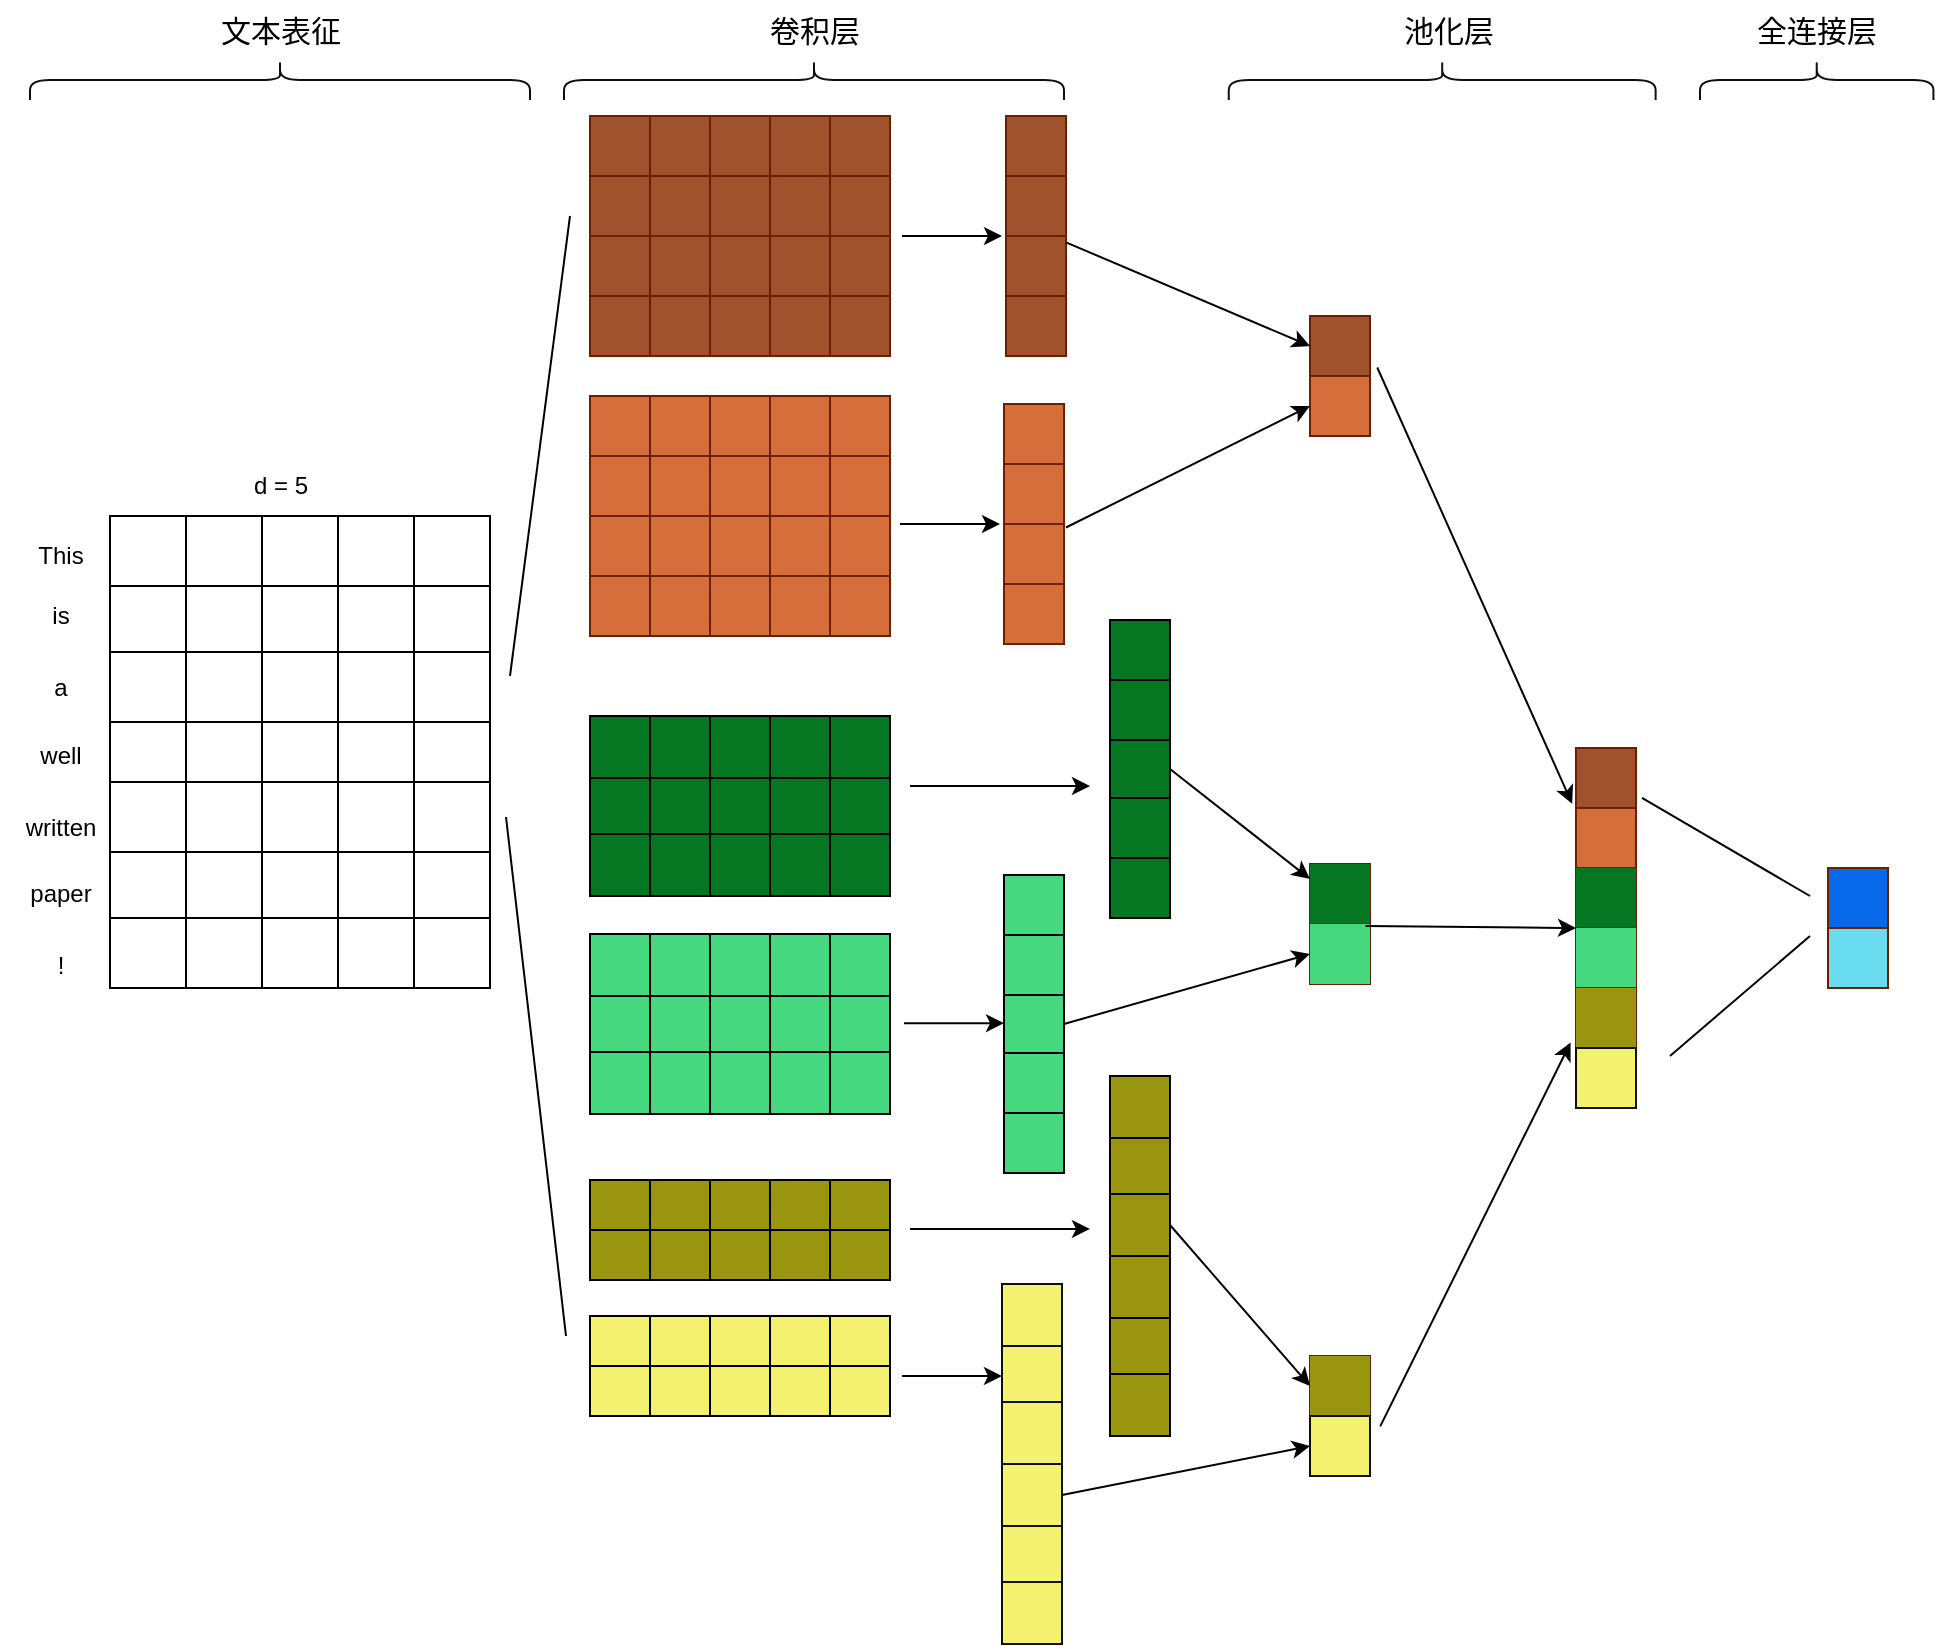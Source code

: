 <mxfile version="20.8.20" type="github">
  <diagram name="第 1 页" id="1uux79sV3O4K6FANvlzu">
    <mxGraphModel dx="2818" dy="2373" grid="1" gridSize="10" guides="1" tooltips="1" connect="1" arrows="1" fold="1" page="1" pageScale="1" pageWidth="827" pageHeight="1169" background="#ffffff" math="0" shadow="0">
      <root>
        <mxCell id="0" />
        <mxCell id="1" parent="0" />
        <mxCell id="eX8ZrraKsyN8Ze18W8im-1" value="" style="shape=table;startSize=0;container=1;collapsible=0;childLayout=tableLayout;" vertex="1" parent="1">
          <mxGeometry x="-710" y="230" width="190" height="236" as="geometry" />
        </mxCell>
        <mxCell id="eX8ZrraKsyN8Ze18W8im-2" value="" style="shape=tableRow;horizontal=0;startSize=0;swimlaneHead=0;swimlaneBody=0;strokeColor=inherit;top=0;left=0;bottom=0;right=0;collapsible=0;dropTarget=0;fillColor=none;points=[[0,0.5],[1,0.5]];portConstraint=eastwest;" vertex="1" parent="eX8ZrraKsyN8Ze18W8im-1">
          <mxGeometry width="190" height="35" as="geometry" />
        </mxCell>
        <mxCell id="eX8ZrraKsyN8Ze18W8im-3" value="" style="shape=partialRectangle;html=1;whiteSpace=wrap;connectable=0;strokeColor=inherit;overflow=hidden;fillColor=none;top=0;left=0;bottom=0;right=0;pointerEvents=1;" vertex="1" parent="eX8ZrraKsyN8Ze18W8im-2">
          <mxGeometry width="38" height="35" as="geometry">
            <mxRectangle width="38" height="35" as="alternateBounds" />
          </mxGeometry>
        </mxCell>
        <mxCell id="eX8ZrraKsyN8Ze18W8im-4" value="" style="shape=partialRectangle;html=1;whiteSpace=wrap;connectable=0;strokeColor=inherit;overflow=hidden;fillColor=none;top=0;left=0;bottom=0;right=0;pointerEvents=1;" vertex="1" parent="eX8ZrraKsyN8Ze18W8im-2">
          <mxGeometry x="38" width="38" height="35" as="geometry">
            <mxRectangle width="38" height="35" as="alternateBounds" />
          </mxGeometry>
        </mxCell>
        <mxCell id="eX8ZrraKsyN8Ze18W8im-5" value="" style="shape=partialRectangle;html=1;whiteSpace=wrap;connectable=0;strokeColor=inherit;overflow=hidden;fillColor=none;top=0;left=0;bottom=0;right=0;pointerEvents=1;" vertex="1" parent="eX8ZrraKsyN8Ze18W8im-2">
          <mxGeometry x="76" width="38" height="35" as="geometry">
            <mxRectangle width="38" height="35" as="alternateBounds" />
          </mxGeometry>
        </mxCell>
        <mxCell id="eX8ZrraKsyN8Ze18W8im-6" value="" style="shape=partialRectangle;html=1;whiteSpace=wrap;connectable=0;strokeColor=inherit;overflow=hidden;fillColor=none;top=0;left=0;bottom=0;right=0;pointerEvents=1;" vertex="1" parent="eX8ZrraKsyN8Ze18W8im-2">
          <mxGeometry x="114" width="38" height="35" as="geometry">
            <mxRectangle width="38" height="35" as="alternateBounds" />
          </mxGeometry>
        </mxCell>
        <mxCell id="eX8ZrraKsyN8Ze18W8im-7" value="" style="shape=partialRectangle;html=1;whiteSpace=wrap;connectable=0;strokeColor=inherit;overflow=hidden;fillColor=none;top=0;left=0;bottom=0;right=0;pointerEvents=1;" vertex="1" parent="eX8ZrraKsyN8Ze18W8im-2">
          <mxGeometry x="152" width="38" height="35" as="geometry">
            <mxRectangle width="38" height="35" as="alternateBounds" />
          </mxGeometry>
        </mxCell>
        <mxCell id="eX8ZrraKsyN8Ze18W8im-8" value="" style="shape=tableRow;horizontal=0;startSize=0;swimlaneHead=0;swimlaneBody=0;strokeColor=inherit;top=0;left=0;bottom=0;right=0;collapsible=0;dropTarget=0;fillColor=none;points=[[0,0.5],[1,0.5]];portConstraint=eastwest;" vertex="1" parent="eX8ZrraKsyN8Ze18W8im-1">
          <mxGeometry y="35" width="190" height="33" as="geometry" />
        </mxCell>
        <mxCell id="eX8ZrraKsyN8Ze18W8im-9" value="" style="shape=partialRectangle;html=1;whiteSpace=wrap;connectable=0;strokeColor=inherit;overflow=hidden;fillColor=none;top=0;left=0;bottom=0;right=0;pointerEvents=1;" vertex="1" parent="eX8ZrraKsyN8Ze18W8im-8">
          <mxGeometry width="38" height="33" as="geometry">
            <mxRectangle width="38" height="33" as="alternateBounds" />
          </mxGeometry>
        </mxCell>
        <mxCell id="eX8ZrraKsyN8Ze18W8im-10" value="" style="shape=partialRectangle;html=1;whiteSpace=wrap;connectable=0;strokeColor=inherit;overflow=hidden;fillColor=none;top=0;left=0;bottom=0;right=0;pointerEvents=1;" vertex="1" parent="eX8ZrraKsyN8Ze18W8im-8">
          <mxGeometry x="38" width="38" height="33" as="geometry">
            <mxRectangle width="38" height="33" as="alternateBounds" />
          </mxGeometry>
        </mxCell>
        <mxCell id="eX8ZrraKsyN8Ze18W8im-11" value="" style="shape=partialRectangle;html=1;whiteSpace=wrap;connectable=0;strokeColor=inherit;overflow=hidden;fillColor=none;top=0;left=0;bottom=0;right=0;pointerEvents=1;" vertex="1" parent="eX8ZrraKsyN8Ze18W8im-8">
          <mxGeometry x="76" width="38" height="33" as="geometry">
            <mxRectangle width="38" height="33" as="alternateBounds" />
          </mxGeometry>
        </mxCell>
        <mxCell id="eX8ZrraKsyN8Ze18W8im-12" value="" style="shape=partialRectangle;html=1;whiteSpace=wrap;connectable=0;strokeColor=inherit;overflow=hidden;fillColor=none;top=0;left=0;bottom=0;right=0;pointerEvents=1;" vertex="1" parent="eX8ZrraKsyN8Ze18W8im-8">
          <mxGeometry x="114" width="38" height="33" as="geometry">
            <mxRectangle width="38" height="33" as="alternateBounds" />
          </mxGeometry>
        </mxCell>
        <mxCell id="eX8ZrraKsyN8Ze18W8im-13" value="" style="shape=partialRectangle;html=1;whiteSpace=wrap;connectable=0;strokeColor=inherit;overflow=hidden;fillColor=none;top=0;left=0;bottom=0;right=0;pointerEvents=1;" vertex="1" parent="eX8ZrraKsyN8Ze18W8im-8">
          <mxGeometry x="152" width="38" height="33" as="geometry">
            <mxRectangle width="38" height="33" as="alternateBounds" />
          </mxGeometry>
        </mxCell>
        <mxCell id="eX8ZrraKsyN8Ze18W8im-14" value="" style="shape=tableRow;horizontal=0;startSize=0;swimlaneHead=0;swimlaneBody=0;strokeColor=inherit;top=0;left=0;bottom=0;right=0;collapsible=0;dropTarget=0;fillColor=none;points=[[0,0.5],[1,0.5]];portConstraint=eastwest;" vertex="1" parent="eX8ZrraKsyN8Ze18W8im-1">
          <mxGeometry y="68" width="190" height="35" as="geometry" />
        </mxCell>
        <mxCell id="eX8ZrraKsyN8Ze18W8im-15" value="" style="shape=partialRectangle;html=1;whiteSpace=wrap;connectable=0;strokeColor=inherit;overflow=hidden;fillColor=none;top=0;left=0;bottom=0;right=0;pointerEvents=1;" vertex="1" parent="eX8ZrraKsyN8Ze18W8im-14">
          <mxGeometry width="38" height="35" as="geometry">
            <mxRectangle width="38" height="35" as="alternateBounds" />
          </mxGeometry>
        </mxCell>
        <mxCell id="eX8ZrraKsyN8Ze18W8im-16" value="" style="shape=partialRectangle;html=1;whiteSpace=wrap;connectable=0;strokeColor=inherit;overflow=hidden;fillColor=none;top=0;left=0;bottom=0;right=0;pointerEvents=1;" vertex="1" parent="eX8ZrraKsyN8Ze18W8im-14">
          <mxGeometry x="38" width="38" height="35" as="geometry">
            <mxRectangle width="38" height="35" as="alternateBounds" />
          </mxGeometry>
        </mxCell>
        <mxCell id="eX8ZrraKsyN8Ze18W8im-17" value="" style="shape=partialRectangle;html=1;whiteSpace=wrap;connectable=0;strokeColor=inherit;overflow=hidden;fillColor=none;top=0;left=0;bottom=0;right=0;pointerEvents=1;" vertex="1" parent="eX8ZrraKsyN8Ze18W8im-14">
          <mxGeometry x="76" width="38" height="35" as="geometry">
            <mxRectangle width="38" height="35" as="alternateBounds" />
          </mxGeometry>
        </mxCell>
        <mxCell id="eX8ZrraKsyN8Ze18W8im-18" value="" style="shape=partialRectangle;html=1;whiteSpace=wrap;connectable=0;strokeColor=inherit;overflow=hidden;fillColor=none;top=0;left=0;bottom=0;right=0;pointerEvents=1;" vertex="1" parent="eX8ZrraKsyN8Ze18W8im-14">
          <mxGeometry x="114" width="38" height="35" as="geometry">
            <mxRectangle width="38" height="35" as="alternateBounds" />
          </mxGeometry>
        </mxCell>
        <mxCell id="eX8ZrraKsyN8Ze18W8im-19" value="" style="shape=partialRectangle;html=1;whiteSpace=wrap;connectable=0;strokeColor=inherit;overflow=hidden;fillColor=none;top=0;left=0;bottom=0;right=0;pointerEvents=1;" vertex="1" parent="eX8ZrraKsyN8Ze18W8im-14">
          <mxGeometry x="152" width="38" height="35" as="geometry">
            <mxRectangle width="38" height="35" as="alternateBounds" />
          </mxGeometry>
        </mxCell>
        <mxCell id="eX8ZrraKsyN8Ze18W8im-20" value="" style="shape=tableRow;horizontal=0;startSize=0;swimlaneHead=0;swimlaneBody=0;strokeColor=inherit;top=0;left=0;bottom=0;right=0;collapsible=0;dropTarget=0;fillColor=none;points=[[0,0.5],[1,0.5]];portConstraint=eastwest;" vertex="1" parent="eX8ZrraKsyN8Ze18W8im-1">
          <mxGeometry y="103" width="190" height="30" as="geometry" />
        </mxCell>
        <mxCell id="eX8ZrraKsyN8Ze18W8im-21" value="" style="shape=partialRectangle;html=1;whiteSpace=wrap;connectable=0;strokeColor=inherit;overflow=hidden;fillColor=none;top=0;left=0;bottom=0;right=0;pointerEvents=1;" vertex="1" parent="eX8ZrraKsyN8Ze18W8im-20">
          <mxGeometry width="38" height="30" as="geometry">
            <mxRectangle width="38" height="30" as="alternateBounds" />
          </mxGeometry>
        </mxCell>
        <mxCell id="eX8ZrraKsyN8Ze18W8im-22" value="" style="shape=partialRectangle;html=1;whiteSpace=wrap;connectable=0;strokeColor=inherit;overflow=hidden;fillColor=none;top=0;left=0;bottom=0;right=0;pointerEvents=1;" vertex="1" parent="eX8ZrraKsyN8Ze18W8im-20">
          <mxGeometry x="38" width="38" height="30" as="geometry">
            <mxRectangle width="38" height="30" as="alternateBounds" />
          </mxGeometry>
        </mxCell>
        <mxCell id="eX8ZrraKsyN8Ze18W8im-23" value="" style="shape=partialRectangle;html=1;whiteSpace=wrap;connectable=0;strokeColor=inherit;overflow=hidden;fillColor=none;top=0;left=0;bottom=0;right=0;pointerEvents=1;" vertex="1" parent="eX8ZrraKsyN8Ze18W8im-20">
          <mxGeometry x="76" width="38" height="30" as="geometry">
            <mxRectangle width="38" height="30" as="alternateBounds" />
          </mxGeometry>
        </mxCell>
        <mxCell id="eX8ZrraKsyN8Ze18W8im-24" value="" style="shape=partialRectangle;html=1;whiteSpace=wrap;connectable=0;strokeColor=inherit;overflow=hidden;fillColor=none;top=0;left=0;bottom=0;right=0;pointerEvents=1;" vertex="1" parent="eX8ZrraKsyN8Ze18W8im-20">
          <mxGeometry x="114" width="38" height="30" as="geometry">
            <mxRectangle width="38" height="30" as="alternateBounds" />
          </mxGeometry>
        </mxCell>
        <mxCell id="eX8ZrraKsyN8Ze18W8im-25" value="" style="shape=partialRectangle;html=1;whiteSpace=wrap;connectable=0;strokeColor=inherit;overflow=hidden;fillColor=none;top=0;left=0;bottom=0;right=0;pointerEvents=1;" vertex="1" parent="eX8ZrraKsyN8Ze18W8im-20">
          <mxGeometry x="152" width="38" height="30" as="geometry">
            <mxRectangle width="38" height="30" as="alternateBounds" />
          </mxGeometry>
        </mxCell>
        <mxCell id="eX8ZrraKsyN8Ze18W8im-26" value="" style="shape=tableRow;horizontal=0;startSize=0;swimlaneHead=0;swimlaneBody=0;strokeColor=inherit;top=0;left=0;bottom=0;right=0;collapsible=0;dropTarget=0;fillColor=none;points=[[0,0.5],[1,0.5]];portConstraint=eastwest;" vertex="1" parent="eX8ZrraKsyN8Ze18W8im-1">
          <mxGeometry y="133" width="190" height="35" as="geometry" />
        </mxCell>
        <mxCell id="eX8ZrraKsyN8Ze18W8im-27" value="" style="shape=partialRectangle;html=1;whiteSpace=wrap;connectable=0;strokeColor=inherit;overflow=hidden;fillColor=none;top=0;left=0;bottom=0;right=0;pointerEvents=1;" vertex="1" parent="eX8ZrraKsyN8Ze18W8im-26">
          <mxGeometry width="38" height="35" as="geometry">
            <mxRectangle width="38" height="35" as="alternateBounds" />
          </mxGeometry>
        </mxCell>
        <mxCell id="eX8ZrraKsyN8Ze18W8im-28" value="" style="shape=partialRectangle;html=1;whiteSpace=wrap;connectable=0;strokeColor=inherit;overflow=hidden;fillColor=none;top=0;left=0;bottom=0;right=0;pointerEvents=1;" vertex="1" parent="eX8ZrraKsyN8Ze18W8im-26">
          <mxGeometry x="38" width="38" height="35" as="geometry">
            <mxRectangle width="38" height="35" as="alternateBounds" />
          </mxGeometry>
        </mxCell>
        <mxCell id="eX8ZrraKsyN8Ze18W8im-29" value="" style="shape=partialRectangle;html=1;whiteSpace=wrap;connectable=0;strokeColor=inherit;overflow=hidden;fillColor=none;top=0;left=0;bottom=0;right=0;pointerEvents=1;" vertex="1" parent="eX8ZrraKsyN8Ze18W8im-26">
          <mxGeometry x="76" width="38" height="35" as="geometry">
            <mxRectangle width="38" height="35" as="alternateBounds" />
          </mxGeometry>
        </mxCell>
        <mxCell id="eX8ZrraKsyN8Ze18W8im-30" value="" style="shape=partialRectangle;html=1;whiteSpace=wrap;connectable=0;strokeColor=inherit;overflow=hidden;fillColor=none;top=0;left=0;bottom=0;right=0;pointerEvents=1;" vertex="1" parent="eX8ZrraKsyN8Ze18W8im-26">
          <mxGeometry x="114" width="38" height="35" as="geometry">
            <mxRectangle width="38" height="35" as="alternateBounds" />
          </mxGeometry>
        </mxCell>
        <mxCell id="eX8ZrraKsyN8Ze18W8im-31" value="" style="shape=partialRectangle;html=1;whiteSpace=wrap;connectable=0;strokeColor=inherit;overflow=hidden;fillColor=none;top=0;left=0;bottom=0;right=0;pointerEvents=1;" vertex="1" parent="eX8ZrraKsyN8Ze18W8im-26">
          <mxGeometry x="152" width="38" height="35" as="geometry">
            <mxRectangle width="38" height="35" as="alternateBounds" />
          </mxGeometry>
        </mxCell>
        <mxCell id="eX8ZrraKsyN8Ze18W8im-32" value="" style="shape=tableRow;horizontal=0;startSize=0;swimlaneHead=0;swimlaneBody=0;strokeColor=inherit;top=0;left=0;bottom=0;right=0;collapsible=0;dropTarget=0;fillColor=none;points=[[0,0.5],[1,0.5]];portConstraint=eastwest;" vertex="1" parent="eX8ZrraKsyN8Ze18W8im-1">
          <mxGeometry y="168" width="190" height="33" as="geometry" />
        </mxCell>
        <mxCell id="eX8ZrraKsyN8Ze18W8im-33" value="" style="shape=partialRectangle;html=1;whiteSpace=wrap;connectable=0;strokeColor=inherit;overflow=hidden;fillColor=none;top=0;left=0;bottom=0;right=0;pointerEvents=1;" vertex="1" parent="eX8ZrraKsyN8Ze18W8im-32">
          <mxGeometry width="38" height="33" as="geometry">
            <mxRectangle width="38" height="33" as="alternateBounds" />
          </mxGeometry>
        </mxCell>
        <mxCell id="eX8ZrraKsyN8Ze18W8im-34" value="" style="shape=partialRectangle;html=1;whiteSpace=wrap;connectable=0;strokeColor=inherit;overflow=hidden;fillColor=none;top=0;left=0;bottom=0;right=0;pointerEvents=1;" vertex="1" parent="eX8ZrraKsyN8Ze18W8im-32">
          <mxGeometry x="38" width="38" height="33" as="geometry">
            <mxRectangle width="38" height="33" as="alternateBounds" />
          </mxGeometry>
        </mxCell>
        <mxCell id="eX8ZrraKsyN8Ze18W8im-35" value="" style="shape=partialRectangle;html=1;whiteSpace=wrap;connectable=0;strokeColor=inherit;overflow=hidden;fillColor=none;top=0;left=0;bottom=0;right=0;pointerEvents=1;" vertex="1" parent="eX8ZrraKsyN8Ze18W8im-32">
          <mxGeometry x="76" width="38" height="33" as="geometry">
            <mxRectangle width="38" height="33" as="alternateBounds" />
          </mxGeometry>
        </mxCell>
        <mxCell id="eX8ZrraKsyN8Ze18W8im-36" value="" style="shape=partialRectangle;html=1;whiteSpace=wrap;connectable=0;strokeColor=inherit;overflow=hidden;fillColor=none;top=0;left=0;bottom=0;right=0;pointerEvents=1;" vertex="1" parent="eX8ZrraKsyN8Ze18W8im-32">
          <mxGeometry x="114" width="38" height="33" as="geometry">
            <mxRectangle width="38" height="33" as="alternateBounds" />
          </mxGeometry>
        </mxCell>
        <mxCell id="eX8ZrraKsyN8Ze18W8im-37" value="" style="shape=partialRectangle;html=1;whiteSpace=wrap;connectable=0;strokeColor=inherit;overflow=hidden;fillColor=none;top=0;left=0;bottom=0;right=0;pointerEvents=1;" vertex="1" parent="eX8ZrraKsyN8Ze18W8im-32">
          <mxGeometry x="152" width="38" height="33" as="geometry">
            <mxRectangle width="38" height="33" as="alternateBounds" />
          </mxGeometry>
        </mxCell>
        <mxCell id="eX8ZrraKsyN8Ze18W8im-38" value="" style="shape=tableRow;horizontal=0;startSize=0;swimlaneHead=0;swimlaneBody=0;strokeColor=inherit;top=0;left=0;bottom=0;right=0;collapsible=0;dropTarget=0;fillColor=none;points=[[0,0.5],[1,0.5]];portConstraint=eastwest;" vertex="1" parent="eX8ZrraKsyN8Ze18W8im-1">
          <mxGeometry y="201" width="190" height="35" as="geometry" />
        </mxCell>
        <mxCell id="eX8ZrraKsyN8Ze18W8im-39" value="" style="shape=partialRectangle;html=1;whiteSpace=wrap;connectable=0;strokeColor=inherit;overflow=hidden;fillColor=none;top=0;left=0;bottom=0;right=0;pointerEvents=1;" vertex="1" parent="eX8ZrraKsyN8Ze18W8im-38">
          <mxGeometry width="38" height="35" as="geometry">
            <mxRectangle width="38" height="35" as="alternateBounds" />
          </mxGeometry>
        </mxCell>
        <mxCell id="eX8ZrraKsyN8Ze18W8im-40" value="" style="shape=partialRectangle;html=1;whiteSpace=wrap;connectable=0;strokeColor=inherit;overflow=hidden;fillColor=none;top=0;left=0;bottom=0;right=0;pointerEvents=1;" vertex="1" parent="eX8ZrraKsyN8Ze18W8im-38">
          <mxGeometry x="38" width="38" height="35" as="geometry">
            <mxRectangle width="38" height="35" as="alternateBounds" />
          </mxGeometry>
        </mxCell>
        <mxCell id="eX8ZrraKsyN8Ze18W8im-41" value="" style="shape=partialRectangle;html=1;whiteSpace=wrap;connectable=0;strokeColor=inherit;overflow=hidden;fillColor=none;top=0;left=0;bottom=0;right=0;pointerEvents=1;" vertex="1" parent="eX8ZrraKsyN8Ze18W8im-38">
          <mxGeometry x="76" width="38" height="35" as="geometry">
            <mxRectangle width="38" height="35" as="alternateBounds" />
          </mxGeometry>
        </mxCell>
        <mxCell id="eX8ZrraKsyN8Ze18W8im-42" value="" style="shape=partialRectangle;html=1;whiteSpace=wrap;connectable=0;strokeColor=inherit;overflow=hidden;fillColor=none;top=0;left=0;bottom=0;right=0;pointerEvents=1;" vertex="1" parent="eX8ZrraKsyN8Ze18W8im-38">
          <mxGeometry x="114" width="38" height="35" as="geometry">
            <mxRectangle width="38" height="35" as="alternateBounds" />
          </mxGeometry>
        </mxCell>
        <mxCell id="eX8ZrraKsyN8Ze18W8im-43" value="" style="shape=partialRectangle;html=1;whiteSpace=wrap;connectable=0;strokeColor=inherit;overflow=hidden;fillColor=none;top=0;left=0;bottom=0;right=0;pointerEvents=1;" vertex="1" parent="eX8ZrraKsyN8Ze18W8im-38">
          <mxGeometry x="152" width="38" height="35" as="geometry">
            <mxRectangle width="38" height="35" as="alternateBounds" />
          </mxGeometry>
        </mxCell>
        <mxCell id="eX8ZrraKsyN8Ze18W8im-44" value="This" style="text;html=1;align=center;verticalAlign=middle;resizable=0;points=[];autosize=1;strokeColor=none;fillColor=none;" vertex="1" parent="1">
          <mxGeometry x="-760" y="235" width="50" height="30" as="geometry" />
        </mxCell>
        <mxCell id="eX8ZrraKsyN8Ze18W8im-45" value="is" style="text;html=1;align=center;verticalAlign=middle;resizable=0;points=[];autosize=1;strokeColor=none;fillColor=none;" vertex="1" parent="1">
          <mxGeometry x="-750" y="265" width="30" height="30" as="geometry" />
        </mxCell>
        <mxCell id="eX8ZrraKsyN8Ze18W8im-46" value="a" style="text;html=1;align=center;verticalAlign=middle;resizable=0;points=[];autosize=1;strokeColor=none;fillColor=none;" vertex="1" parent="1">
          <mxGeometry x="-750" y="301" width="30" height="30" as="geometry" />
        </mxCell>
        <mxCell id="eX8ZrraKsyN8Ze18W8im-47" value="well" style="text;html=1;align=center;verticalAlign=middle;resizable=0;points=[];autosize=1;strokeColor=none;fillColor=none;" vertex="1" parent="1">
          <mxGeometry x="-755" y="335" width="40" height="30" as="geometry" />
        </mxCell>
        <mxCell id="eX8ZrraKsyN8Ze18W8im-48" value="written" style="text;html=1;align=center;verticalAlign=middle;resizable=0;points=[];autosize=1;strokeColor=none;fillColor=none;" vertex="1" parent="1">
          <mxGeometry x="-765" y="371" width="60" height="30" as="geometry" />
        </mxCell>
        <mxCell id="eX8ZrraKsyN8Ze18W8im-49" value="paper" style="text;html=1;align=center;verticalAlign=middle;resizable=0;points=[];autosize=1;strokeColor=none;fillColor=none;" vertex="1" parent="1">
          <mxGeometry x="-760" y="404" width="50" height="30" as="geometry" />
        </mxCell>
        <mxCell id="eX8ZrraKsyN8Ze18W8im-50" value="!" style="text;html=1;align=center;verticalAlign=middle;resizable=0;points=[];autosize=1;strokeColor=none;fillColor=none;" vertex="1" parent="1">
          <mxGeometry x="-750" y="440" width="30" height="30" as="geometry" />
        </mxCell>
        <mxCell id="eX8ZrraKsyN8Ze18W8im-51" value="d = 5" style="text;html=1;align=center;verticalAlign=middle;resizable=0;points=[];autosize=1;strokeColor=none;fillColor=none;" vertex="1" parent="1">
          <mxGeometry x="-650" y="200" width="50" height="30" as="geometry" />
        </mxCell>
        <mxCell id="eX8ZrraKsyN8Ze18W8im-72" value="" style="shape=table;startSize=0;container=1;collapsible=0;childLayout=tableLayout;fillColor=#a0522d;swimlaneFillColor=none;strokeColor=#6D1F00;fillStyle=auto;labelBackgroundColor=#CC6600;fontColor=#ffffff;" vertex="1" parent="1">
          <mxGeometry x="-470" y="30" width="150" height="120" as="geometry" />
        </mxCell>
        <mxCell id="eX8ZrraKsyN8Ze18W8im-73" value="" style="shape=tableRow;horizontal=0;startSize=0;swimlaneHead=0;swimlaneBody=0;strokeColor=#000000;top=0;left=0;bottom=0;right=0;collapsible=0;dropTarget=0;fillColor=none;points=[[0,0.5],[1,0.5]];portConstraint=eastwest;swimlaneFillColor=none;fontColor=#ffffff;fillStyle=auto;labelBackgroundColor=#CC6600;" vertex="1" parent="eX8ZrraKsyN8Ze18W8im-72">
          <mxGeometry width="150" height="30" as="geometry" />
        </mxCell>
        <mxCell id="eX8ZrraKsyN8Ze18W8im-74" value="" style="shape=partialRectangle;html=1;whiteSpace=wrap;connectable=0;strokeColor=#000000;overflow=hidden;fillColor=none;top=0;left=0;bottom=0;right=0;pointerEvents=1;swimlaneFillColor=none;fontColor=#ffffff;fillStyle=auto;labelBackgroundColor=#CC6600;" vertex="1" parent="eX8ZrraKsyN8Ze18W8im-73">
          <mxGeometry width="30" height="30" as="geometry">
            <mxRectangle width="30" height="30" as="alternateBounds" />
          </mxGeometry>
        </mxCell>
        <mxCell id="eX8ZrraKsyN8Ze18W8im-75" value="" style="shape=partialRectangle;html=1;whiteSpace=wrap;connectable=0;strokeColor=#000000;overflow=hidden;fillColor=none;top=0;left=0;bottom=0;right=0;pointerEvents=1;swimlaneFillColor=none;fontColor=#ffffff;fillStyle=auto;labelBackgroundColor=#CC6600;" vertex="1" parent="eX8ZrraKsyN8Ze18W8im-73">
          <mxGeometry x="30" width="30" height="30" as="geometry">
            <mxRectangle width="30" height="30" as="alternateBounds" />
          </mxGeometry>
        </mxCell>
        <mxCell id="eX8ZrraKsyN8Ze18W8im-76" value="" style="shape=partialRectangle;html=1;whiteSpace=wrap;connectable=0;strokeColor=#000000;overflow=hidden;fillColor=none;top=0;left=0;bottom=0;right=0;pointerEvents=1;swimlaneFillColor=none;fontColor=#ffffff;fillStyle=auto;labelBackgroundColor=#CC6600;" vertex="1" parent="eX8ZrraKsyN8Ze18W8im-73">
          <mxGeometry x="60" width="30" height="30" as="geometry">
            <mxRectangle width="30" height="30" as="alternateBounds" />
          </mxGeometry>
        </mxCell>
        <mxCell id="eX8ZrraKsyN8Ze18W8im-77" value="" style="shape=partialRectangle;html=1;whiteSpace=wrap;connectable=0;strokeColor=#000000;overflow=hidden;fillColor=none;top=0;left=0;bottom=0;right=0;pointerEvents=1;swimlaneFillColor=none;fontColor=#ffffff;fillStyle=auto;labelBackgroundColor=#CC6600;" vertex="1" parent="eX8ZrraKsyN8Ze18W8im-73">
          <mxGeometry x="90" width="30" height="30" as="geometry">
            <mxRectangle width="30" height="30" as="alternateBounds" />
          </mxGeometry>
        </mxCell>
        <mxCell id="eX8ZrraKsyN8Ze18W8im-78" value="" style="shape=partialRectangle;html=1;whiteSpace=wrap;connectable=0;strokeColor=#000000;overflow=hidden;fillColor=none;top=0;left=0;bottom=0;right=0;pointerEvents=1;swimlaneFillColor=none;fontColor=#ffffff;fillStyle=auto;labelBackgroundColor=#CC6600;" vertex="1" parent="eX8ZrraKsyN8Ze18W8im-73">
          <mxGeometry x="120" width="30" height="30" as="geometry">
            <mxRectangle width="30" height="30" as="alternateBounds" />
          </mxGeometry>
        </mxCell>
        <mxCell id="eX8ZrraKsyN8Ze18W8im-79" value="" style="shape=tableRow;horizontal=0;startSize=0;swimlaneHead=0;swimlaneBody=0;strokeColor=#000000;top=0;left=0;bottom=0;right=0;collapsible=0;dropTarget=0;fillColor=none;points=[[0,0.5],[1,0.5]];portConstraint=eastwest;swimlaneFillColor=none;fontColor=#ffffff;fillStyle=auto;labelBackgroundColor=#CC6600;" vertex="1" parent="eX8ZrraKsyN8Ze18W8im-72">
          <mxGeometry y="30" width="150" height="30" as="geometry" />
        </mxCell>
        <mxCell id="eX8ZrraKsyN8Ze18W8im-80" value="" style="shape=partialRectangle;html=1;whiteSpace=wrap;connectable=0;strokeColor=#000000;overflow=hidden;fillColor=none;top=0;left=0;bottom=0;right=0;pointerEvents=1;swimlaneFillColor=none;fontColor=#ffffff;fillStyle=auto;labelBackgroundColor=#CC6600;" vertex="1" parent="eX8ZrraKsyN8Ze18W8im-79">
          <mxGeometry width="30" height="30" as="geometry">
            <mxRectangle width="30" height="30" as="alternateBounds" />
          </mxGeometry>
        </mxCell>
        <mxCell id="eX8ZrraKsyN8Ze18W8im-81" value="" style="shape=partialRectangle;html=1;whiteSpace=wrap;connectable=0;strokeColor=#000000;overflow=hidden;fillColor=none;top=0;left=0;bottom=0;right=0;pointerEvents=1;swimlaneFillColor=none;fontColor=#ffffff;fillStyle=auto;labelBackgroundColor=#CC6600;" vertex="1" parent="eX8ZrraKsyN8Ze18W8im-79">
          <mxGeometry x="30" width="30" height="30" as="geometry">
            <mxRectangle width="30" height="30" as="alternateBounds" />
          </mxGeometry>
        </mxCell>
        <mxCell id="eX8ZrraKsyN8Ze18W8im-82" value="" style="shape=partialRectangle;html=1;whiteSpace=wrap;connectable=0;strokeColor=#000000;overflow=hidden;fillColor=none;top=0;left=0;bottom=0;right=0;pointerEvents=1;swimlaneFillColor=none;fontColor=#ffffff;fillStyle=auto;labelBackgroundColor=#CC6600;" vertex="1" parent="eX8ZrraKsyN8Ze18W8im-79">
          <mxGeometry x="60" width="30" height="30" as="geometry">
            <mxRectangle width="30" height="30" as="alternateBounds" />
          </mxGeometry>
        </mxCell>
        <mxCell id="eX8ZrraKsyN8Ze18W8im-83" value="" style="shape=partialRectangle;html=1;whiteSpace=wrap;connectable=0;strokeColor=#000000;overflow=hidden;fillColor=none;top=0;left=0;bottom=0;right=0;pointerEvents=1;swimlaneFillColor=none;fontColor=#ffffff;fillStyle=auto;labelBackgroundColor=#CC6600;" vertex="1" parent="eX8ZrraKsyN8Ze18W8im-79">
          <mxGeometry x="90" width="30" height="30" as="geometry">
            <mxRectangle width="30" height="30" as="alternateBounds" />
          </mxGeometry>
        </mxCell>
        <mxCell id="eX8ZrraKsyN8Ze18W8im-84" value="" style="shape=partialRectangle;html=1;whiteSpace=wrap;connectable=0;strokeColor=#000000;overflow=hidden;fillColor=none;top=0;left=0;bottom=0;right=0;pointerEvents=1;swimlaneFillColor=none;fontColor=#ffffff;fillStyle=auto;labelBackgroundColor=#CC6600;" vertex="1" parent="eX8ZrraKsyN8Ze18W8im-79">
          <mxGeometry x="120" width="30" height="30" as="geometry">
            <mxRectangle width="30" height="30" as="alternateBounds" />
          </mxGeometry>
        </mxCell>
        <mxCell id="eX8ZrraKsyN8Ze18W8im-85" value="" style="shape=tableRow;horizontal=0;startSize=0;swimlaneHead=0;swimlaneBody=0;strokeColor=#000000;top=0;left=0;bottom=0;right=0;collapsible=0;dropTarget=0;fillColor=none;points=[[0,0.5],[1,0.5]];portConstraint=eastwest;swimlaneFillColor=none;fontColor=#ffffff;fillStyle=auto;labelBackgroundColor=#CC6600;" vertex="1" parent="eX8ZrraKsyN8Ze18W8im-72">
          <mxGeometry y="60" width="150" height="30" as="geometry" />
        </mxCell>
        <mxCell id="eX8ZrraKsyN8Ze18W8im-86" value="" style="shape=partialRectangle;html=1;whiteSpace=wrap;connectable=0;strokeColor=#000000;overflow=hidden;fillColor=none;top=0;left=0;bottom=0;right=0;pointerEvents=1;swimlaneFillColor=none;fontColor=#ffffff;fillStyle=auto;labelBackgroundColor=#CC6600;" vertex="1" parent="eX8ZrraKsyN8Ze18W8im-85">
          <mxGeometry width="30" height="30" as="geometry">
            <mxRectangle width="30" height="30" as="alternateBounds" />
          </mxGeometry>
        </mxCell>
        <mxCell id="eX8ZrraKsyN8Ze18W8im-87" value="" style="shape=partialRectangle;html=1;whiteSpace=wrap;connectable=0;strokeColor=#000000;overflow=hidden;fillColor=none;top=0;left=0;bottom=0;right=0;pointerEvents=1;swimlaneFillColor=none;fontColor=#ffffff;fillStyle=auto;labelBackgroundColor=#CC6600;" vertex="1" parent="eX8ZrraKsyN8Ze18W8im-85">
          <mxGeometry x="30" width="30" height="30" as="geometry">
            <mxRectangle width="30" height="30" as="alternateBounds" />
          </mxGeometry>
        </mxCell>
        <mxCell id="eX8ZrraKsyN8Ze18W8im-88" value="" style="shape=partialRectangle;html=1;whiteSpace=wrap;connectable=0;strokeColor=#000000;overflow=hidden;fillColor=none;top=0;left=0;bottom=0;right=0;pointerEvents=1;swimlaneFillColor=none;fontColor=#ffffff;fillStyle=auto;labelBackgroundColor=#CC6600;" vertex="1" parent="eX8ZrraKsyN8Ze18W8im-85">
          <mxGeometry x="60" width="30" height="30" as="geometry">
            <mxRectangle width="30" height="30" as="alternateBounds" />
          </mxGeometry>
        </mxCell>
        <mxCell id="eX8ZrraKsyN8Ze18W8im-89" value="" style="shape=partialRectangle;html=1;whiteSpace=wrap;connectable=0;strokeColor=#000000;overflow=hidden;fillColor=none;top=0;left=0;bottom=0;right=0;pointerEvents=1;swimlaneFillColor=none;fontColor=#ffffff;fillStyle=auto;labelBackgroundColor=#CC6600;" vertex="1" parent="eX8ZrraKsyN8Ze18W8im-85">
          <mxGeometry x="90" width="30" height="30" as="geometry">
            <mxRectangle width="30" height="30" as="alternateBounds" />
          </mxGeometry>
        </mxCell>
        <mxCell id="eX8ZrraKsyN8Ze18W8im-90" value="" style="shape=partialRectangle;html=1;whiteSpace=wrap;connectable=0;strokeColor=#000000;overflow=hidden;fillColor=none;top=0;left=0;bottom=0;right=0;pointerEvents=1;swimlaneFillColor=none;fontColor=#ffffff;fillStyle=auto;labelBackgroundColor=#CC6600;" vertex="1" parent="eX8ZrraKsyN8Ze18W8im-85">
          <mxGeometry x="120" width="30" height="30" as="geometry">
            <mxRectangle width="30" height="30" as="alternateBounds" />
          </mxGeometry>
        </mxCell>
        <mxCell id="eX8ZrraKsyN8Ze18W8im-91" value="" style="shape=tableRow;horizontal=0;startSize=0;swimlaneHead=0;swimlaneBody=0;strokeColor=#000000;top=0;left=0;bottom=0;right=0;collapsible=0;dropTarget=0;fillColor=none;points=[[0,0.5],[1,0.5]];portConstraint=eastwest;swimlaneFillColor=none;fontColor=#ffffff;fillStyle=auto;labelBackgroundColor=#CC6600;" vertex="1" parent="eX8ZrraKsyN8Ze18W8im-72">
          <mxGeometry y="90" width="150" height="30" as="geometry" />
        </mxCell>
        <mxCell id="eX8ZrraKsyN8Ze18W8im-92" value="" style="shape=partialRectangle;html=1;whiteSpace=wrap;connectable=0;strokeColor=#000000;overflow=hidden;fillColor=none;top=0;left=0;bottom=0;right=0;pointerEvents=1;swimlaneFillColor=none;fontColor=#ffffff;fillStyle=auto;labelBackgroundColor=#CC6600;" vertex="1" parent="eX8ZrraKsyN8Ze18W8im-91">
          <mxGeometry width="30" height="30" as="geometry">
            <mxRectangle width="30" height="30" as="alternateBounds" />
          </mxGeometry>
        </mxCell>
        <mxCell id="eX8ZrraKsyN8Ze18W8im-93" value="" style="shape=partialRectangle;html=1;whiteSpace=wrap;connectable=0;strokeColor=#000000;overflow=hidden;fillColor=none;top=0;left=0;bottom=0;right=0;pointerEvents=1;swimlaneFillColor=none;fontColor=#ffffff;fillStyle=auto;labelBackgroundColor=#CC6600;" vertex="1" parent="eX8ZrraKsyN8Ze18W8im-91">
          <mxGeometry x="30" width="30" height="30" as="geometry">
            <mxRectangle width="30" height="30" as="alternateBounds" />
          </mxGeometry>
        </mxCell>
        <mxCell id="eX8ZrraKsyN8Ze18W8im-94" value="" style="shape=partialRectangle;html=1;whiteSpace=wrap;connectable=0;strokeColor=#000000;overflow=hidden;fillColor=none;top=0;left=0;bottom=0;right=0;pointerEvents=1;swimlaneFillColor=none;fontColor=#ffffff;fillStyle=auto;labelBackgroundColor=#CC6600;" vertex="1" parent="eX8ZrraKsyN8Ze18W8im-91">
          <mxGeometry x="60" width="30" height="30" as="geometry">
            <mxRectangle width="30" height="30" as="alternateBounds" />
          </mxGeometry>
        </mxCell>
        <mxCell id="eX8ZrraKsyN8Ze18W8im-95" value="" style="shape=partialRectangle;html=1;whiteSpace=wrap;connectable=0;strokeColor=#000000;overflow=hidden;fillColor=none;top=0;left=0;bottom=0;right=0;pointerEvents=1;swimlaneFillColor=none;fontColor=#ffffff;fillStyle=auto;labelBackgroundColor=#CC6600;" vertex="1" parent="eX8ZrraKsyN8Ze18W8im-91">
          <mxGeometry x="90" width="30" height="30" as="geometry">
            <mxRectangle width="30" height="30" as="alternateBounds" />
          </mxGeometry>
        </mxCell>
        <mxCell id="eX8ZrraKsyN8Ze18W8im-96" value="" style="shape=partialRectangle;html=1;whiteSpace=wrap;connectable=0;strokeColor=#000000;overflow=hidden;fillColor=none;top=0;left=0;bottom=0;right=0;pointerEvents=1;swimlaneFillColor=none;fontColor=#ffffff;fillStyle=auto;labelBackgroundColor=#CC6600;" vertex="1" parent="eX8ZrraKsyN8Ze18W8im-91">
          <mxGeometry x="120" width="30" height="30" as="geometry">
            <mxRectangle width="30" height="30" as="alternateBounds" />
          </mxGeometry>
        </mxCell>
        <mxCell id="eX8ZrraKsyN8Ze18W8im-97" value="" style="shape=table;startSize=0;container=1;collapsible=0;childLayout=tableLayout;fillColor=#D66E3C;fontColor=#ffffff;strokeColor=#6D1F00;" vertex="1" parent="1">
          <mxGeometry x="-470" y="170" width="150" height="120" as="geometry" />
        </mxCell>
        <mxCell id="eX8ZrraKsyN8Ze18W8im-98" value="" style="shape=tableRow;horizontal=0;startSize=0;swimlaneHead=0;swimlaneBody=0;strokeColor=inherit;top=0;left=0;bottom=0;right=0;collapsible=0;dropTarget=0;fillColor=none;points=[[0,0.5],[1,0.5]];portConstraint=eastwest;" vertex="1" parent="eX8ZrraKsyN8Ze18W8im-97">
          <mxGeometry width="150" height="30" as="geometry" />
        </mxCell>
        <mxCell id="eX8ZrraKsyN8Ze18W8im-99" value="" style="shape=partialRectangle;html=1;whiteSpace=wrap;connectable=0;strokeColor=inherit;overflow=hidden;fillColor=none;top=0;left=0;bottom=0;right=0;pointerEvents=1;" vertex="1" parent="eX8ZrraKsyN8Ze18W8im-98">
          <mxGeometry width="30" height="30" as="geometry">
            <mxRectangle width="30" height="30" as="alternateBounds" />
          </mxGeometry>
        </mxCell>
        <mxCell id="eX8ZrraKsyN8Ze18W8im-100" value="" style="shape=partialRectangle;html=1;whiteSpace=wrap;connectable=0;strokeColor=inherit;overflow=hidden;fillColor=none;top=0;left=0;bottom=0;right=0;pointerEvents=1;" vertex="1" parent="eX8ZrraKsyN8Ze18W8im-98">
          <mxGeometry x="30" width="30" height="30" as="geometry">
            <mxRectangle width="30" height="30" as="alternateBounds" />
          </mxGeometry>
        </mxCell>
        <mxCell id="eX8ZrraKsyN8Ze18W8im-101" value="" style="shape=partialRectangle;html=1;whiteSpace=wrap;connectable=0;strokeColor=inherit;overflow=hidden;fillColor=none;top=0;left=0;bottom=0;right=0;pointerEvents=1;" vertex="1" parent="eX8ZrraKsyN8Ze18W8im-98">
          <mxGeometry x="60" width="30" height="30" as="geometry">
            <mxRectangle width="30" height="30" as="alternateBounds" />
          </mxGeometry>
        </mxCell>
        <mxCell id="eX8ZrraKsyN8Ze18W8im-102" value="" style="shape=partialRectangle;html=1;whiteSpace=wrap;connectable=0;strokeColor=inherit;overflow=hidden;fillColor=none;top=0;left=0;bottom=0;right=0;pointerEvents=1;" vertex="1" parent="eX8ZrraKsyN8Ze18W8im-98">
          <mxGeometry x="90" width="30" height="30" as="geometry">
            <mxRectangle width="30" height="30" as="alternateBounds" />
          </mxGeometry>
        </mxCell>
        <mxCell id="eX8ZrraKsyN8Ze18W8im-103" value="" style="shape=partialRectangle;html=1;whiteSpace=wrap;connectable=0;strokeColor=inherit;overflow=hidden;fillColor=none;top=0;left=0;bottom=0;right=0;pointerEvents=1;" vertex="1" parent="eX8ZrraKsyN8Ze18W8im-98">
          <mxGeometry x="120" width="30" height="30" as="geometry">
            <mxRectangle width="30" height="30" as="alternateBounds" />
          </mxGeometry>
        </mxCell>
        <mxCell id="eX8ZrraKsyN8Ze18W8im-104" value="" style="shape=tableRow;horizontal=0;startSize=0;swimlaneHead=0;swimlaneBody=0;strokeColor=inherit;top=0;left=0;bottom=0;right=0;collapsible=0;dropTarget=0;fillColor=none;points=[[0,0.5],[1,0.5]];portConstraint=eastwest;" vertex="1" parent="eX8ZrraKsyN8Ze18W8im-97">
          <mxGeometry y="30" width="150" height="30" as="geometry" />
        </mxCell>
        <mxCell id="eX8ZrraKsyN8Ze18W8im-105" value="" style="shape=partialRectangle;html=1;whiteSpace=wrap;connectable=0;strokeColor=inherit;overflow=hidden;fillColor=none;top=0;left=0;bottom=0;right=0;pointerEvents=1;" vertex="1" parent="eX8ZrraKsyN8Ze18W8im-104">
          <mxGeometry width="30" height="30" as="geometry">
            <mxRectangle width="30" height="30" as="alternateBounds" />
          </mxGeometry>
        </mxCell>
        <mxCell id="eX8ZrraKsyN8Ze18W8im-106" value="" style="shape=partialRectangle;html=1;whiteSpace=wrap;connectable=0;strokeColor=inherit;overflow=hidden;fillColor=none;top=0;left=0;bottom=0;right=0;pointerEvents=1;" vertex="1" parent="eX8ZrraKsyN8Ze18W8im-104">
          <mxGeometry x="30" width="30" height="30" as="geometry">
            <mxRectangle width="30" height="30" as="alternateBounds" />
          </mxGeometry>
        </mxCell>
        <mxCell id="eX8ZrraKsyN8Ze18W8im-107" value="" style="shape=partialRectangle;html=1;whiteSpace=wrap;connectable=0;strokeColor=inherit;overflow=hidden;fillColor=none;top=0;left=0;bottom=0;right=0;pointerEvents=1;" vertex="1" parent="eX8ZrraKsyN8Ze18W8im-104">
          <mxGeometry x="60" width="30" height="30" as="geometry">
            <mxRectangle width="30" height="30" as="alternateBounds" />
          </mxGeometry>
        </mxCell>
        <mxCell id="eX8ZrraKsyN8Ze18W8im-108" value="" style="shape=partialRectangle;html=1;whiteSpace=wrap;connectable=0;strokeColor=inherit;overflow=hidden;fillColor=none;top=0;left=0;bottom=0;right=0;pointerEvents=1;" vertex="1" parent="eX8ZrraKsyN8Ze18W8im-104">
          <mxGeometry x="90" width="30" height="30" as="geometry">
            <mxRectangle width="30" height="30" as="alternateBounds" />
          </mxGeometry>
        </mxCell>
        <mxCell id="eX8ZrraKsyN8Ze18W8im-109" value="" style="shape=partialRectangle;html=1;whiteSpace=wrap;connectable=0;strokeColor=inherit;overflow=hidden;fillColor=none;top=0;left=0;bottom=0;right=0;pointerEvents=1;" vertex="1" parent="eX8ZrraKsyN8Ze18W8im-104">
          <mxGeometry x="120" width="30" height="30" as="geometry">
            <mxRectangle width="30" height="30" as="alternateBounds" />
          </mxGeometry>
        </mxCell>
        <mxCell id="eX8ZrraKsyN8Ze18W8im-110" value="" style="shape=tableRow;horizontal=0;startSize=0;swimlaneHead=0;swimlaneBody=0;strokeColor=inherit;top=0;left=0;bottom=0;right=0;collapsible=0;dropTarget=0;fillColor=none;points=[[0,0.5],[1,0.5]];portConstraint=eastwest;" vertex="1" parent="eX8ZrraKsyN8Ze18W8im-97">
          <mxGeometry y="60" width="150" height="30" as="geometry" />
        </mxCell>
        <mxCell id="eX8ZrraKsyN8Ze18W8im-111" value="" style="shape=partialRectangle;html=1;whiteSpace=wrap;connectable=0;strokeColor=inherit;overflow=hidden;fillColor=none;top=0;left=0;bottom=0;right=0;pointerEvents=1;" vertex="1" parent="eX8ZrraKsyN8Ze18W8im-110">
          <mxGeometry width="30" height="30" as="geometry">
            <mxRectangle width="30" height="30" as="alternateBounds" />
          </mxGeometry>
        </mxCell>
        <mxCell id="eX8ZrraKsyN8Ze18W8im-112" value="" style="shape=partialRectangle;html=1;whiteSpace=wrap;connectable=0;strokeColor=inherit;overflow=hidden;fillColor=none;top=0;left=0;bottom=0;right=0;pointerEvents=1;" vertex="1" parent="eX8ZrraKsyN8Ze18W8im-110">
          <mxGeometry x="30" width="30" height="30" as="geometry">
            <mxRectangle width="30" height="30" as="alternateBounds" />
          </mxGeometry>
        </mxCell>
        <mxCell id="eX8ZrraKsyN8Ze18W8im-113" value="" style="shape=partialRectangle;html=1;whiteSpace=wrap;connectable=0;strokeColor=inherit;overflow=hidden;fillColor=none;top=0;left=0;bottom=0;right=0;pointerEvents=1;" vertex="1" parent="eX8ZrraKsyN8Ze18W8im-110">
          <mxGeometry x="60" width="30" height="30" as="geometry">
            <mxRectangle width="30" height="30" as="alternateBounds" />
          </mxGeometry>
        </mxCell>
        <mxCell id="eX8ZrraKsyN8Ze18W8im-114" value="" style="shape=partialRectangle;html=1;whiteSpace=wrap;connectable=0;strokeColor=inherit;overflow=hidden;fillColor=none;top=0;left=0;bottom=0;right=0;pointerEvents=1;" vertex="1" parent="eX8ZrraKsyN8Ze18W8im-110">
          <mxGeometry x="90" width="30" height="30" as="geometry">
            <mxRectangle width="30" height="30" as="alternateBounds" />
          </mxGeometry>
        </mxCell>
        <mxCell id="eX8ZrraKsyN8Ze18W8im-115" value="" style="shape=partialRectangle;html=1;whiteSpace=wrap;connectable=0;strokeColor=inherit;overflow=hidden;fillColor=none;top=0;left=0;bottom=0;right=0;pointerEvents=1;" vertex="1" parent="eX8ZrraKsyN8Ze18W8im-110">
          <mxGeometry x="120" width="30" height="30" as="geometry">
            <mxRectangle width="30" height="30" as="alternateBounds" />
          </mxGeometry>
        </mxCell>
        <mxCell id="eX8ZrraKsyN8Ze18W8im-116" value="" style="shape=tableRow;horizontal=0;startSize=0;swimlaneHead=0;swimlaneBody=0;strokeColor=inherit;top=0;left=0;bottom=0;right=0;collapsible=0;dropTarget=0;fillColor=none;points=[[0,0.5],[1,0.5]];portConstraint=eastwest;" vertex="1" parent="eX8ZrraKsyN8Ze18W8im-97">
          <mxGeometry y="90" width="150" height="30" as="geometry" />
        </mxCell>
        <mxCell id="eX8ZrraKsyN8Ze18W8im-117" value="" style="shape=partialRectangle;html=1;whiteSpace=wrap;connectable=0;strokeColor=inherit;overflow=hidden;fillColor=none;top=0;left=0;bottom=0;right=0;pointerEvents=1;" vertex="1" parent="eX8ZrraKsyN8Ze18W8im-116">
          <mxGeometry width="30" height="30" as="geometry">
            <mxRectangle width="30" height="30" as="alternateBounds" />
          </mxGeometry>
        </mxCell>
        <mxCell id="eX8ZrraKsyN8Ze18W8im-118" value="" style="shape=partialRectangle;html=1;whiteSpace=wrap;connectable=0;strokeColor=inherit;overflow=hidden;fillColor=none;top=0;left=0;bottom=0;right=0;pointerEvents=1;" vertex="1" parent="eX8ZrraKsyN8Ze18W8im-116">
          <mxGeometry x="30" width="30" height="30" as="geometry">
            <mxRectangle width="30" height="30" as="alternateBounds" />
          </mxGeometry>
        </mxCell>
        <mxCell id="eX8ZrraKsyN8Ze18W8im-119" value="" style="shape=partialRectangle;html=1;whiteSpace=wrap;connectable=0;strokeColor=inherit;overflow=hidden;fillColor=none;top=0;left=0;bottom=0;right=0;pointerEvents=1;" vertex="1" parent="eX8ZrraKsyN8Ze18W8im-116">
          <mxGeometry x="60" width="30" height="30" as="geometry">
            <mxRectangle width="30" height="30" as="alternateBounds" />
          </mxGeometry>
        </mxCell>
        <mxCell id="eX8ZrraKsyN8Ze18W8im-120" value="" style="shape=partialRectangle;html=1;whiteSpace=wrap;connectable=0;strokeColor=inherit;overflow=hidden;fillColor=none;top=0;left=0;bottom=0;right=0;pointerEvents=1;" vertex="1" parent="eX8ZrraKsyN8Ze18W8im-116">
          <mxGeometry x="90" width="30" height="30" as="geometry">
            <mxRectangle width="30" height="30" as="alternateBounds" />
          </mxGeometry>
        </mxCell>
        <mxCell id="eX8ZrraKsyN8Ze18W8im-121" value="" style="shape=partialRectangle;html=1;whiteSpace=wrap;connectable=0;strokeColor=inherit;overflow=hidden;fillColor=none;top=0;left=0;bottom=0;right=0;pointerEvents=1;" vertex="1" parent="eX8ZrraKsyN8Ze18W8im-116">
          <mxGeometry x="120" width="30" height="30" as="geometry">
            <mxRectangle width="30" height="30" as="alternateBounds" />
          </mxGeometry>
        </mxCell>
        <mxCell id="eX8ZrraKsyN8Ze18W8im-147" value="" style="shape=table;startSize=0;container=1;collapsible=0;childLayout=tableLayout;fillColor=#057621;" vertex="1" parent="1">
          <mxGeometry x="-470" y="330" width="150" height="90" as="geometry" />
        </mxCell>
        <mxCell id="eX8ZrraKsyN8Ze18W8im-148" value="" style="shape=tableRow;horizontal=0;startSize=0;swimlaneHead=0;swimlaneBody=0;strokeColor=inherit;top=0;left=0;bottom=0;right=0;collapsible=0;dropTarget=0;fillColor=none;points=[[0,0.5],[1,0.5]];portConstraint=eastwest;" vertex="1" parent="eX8ZrraKsyN8Ze18W8im-147">
          <mxGeometry width="150" height="31" as="geometry" />
        </mxCell>
        <mxCell id="eX8ZrraKsyN8Ze18W8im-149" value="" style="shape=partialRectangle;html=1;whiteSpace=wrap;connectable=0;strokeColor=inherit;overflow=hidden;fillColor=none;top=0;left=0;bottom=0;right=0;pointerEvents=1;" vertex="1" parent="eX8ZrraKsyN8Ze18W8im-148">
          <mxGeometry width="30" height="31" as="geometry">
            <mxRectangle width="30" height="31" as="alternateBounds" />
          </mxGeometry>
        </mxCell>
        <mxCell id="eX8ZrraKsyN8Ze18W8im-150" value="" style="shape=partialRectangle;html=1;whiteSpace=wrap;connectable=0;strokeColor=inherit;overflow=hidden;fillColor=none;top=0;left=0;bottom=0;right=0;pointerEvents=1;" vertex="1" parent="eX8ZrraKsyN8Ze18W8im-148">
          <mxGeometry x="30" width="30" height="31" as="geometry">
            <mxRectangle width="30" height="31" as="alternateBounds" />
          </mxGeometry>
        </mxCell>
        <mxCell id="eX8ZrraKsyN8Ze18W8im-151" value="" style="shape=partialRectangle;html=1;whiteSpace=wrap;connectable=0;strokeColor=inherit;overflow=hidden;fillColor=none;top=0;left=0;bottom=0;right=0;pointerEvents=1;" vertex="1" parent="eX8ZrraKsyN8Ze18W8im-148">
          <mxGeometry x="60" width="30" height="31" as="geometry">
            <mxRectangle width="30" height="31" as="alternateBounds" />
          </mxGeometry>
        </mxCell>
        <mxCell id="eX8ZrraKsyN8Ze18W8im-152" value="" style="shape=partialRectangle;html=1;whiteSpace=wrap;connectable=0;strokeColor=inherit;overflow=hidden;fillColor=none;top=0;left=0;bottom=0;right=0;pointerEvents=1;" vertex="1" parent="eX8ZrraKsyN8Ze18W8im-148">
          <mxGeometry x="90" width="30" height="31" as="geometry">
            <mxRectangle width="30" height="31" as="alternateBounds" />
          </mxGeometry>
        </mxCell>
        <mxCell id="eX8ZrraKsyN8Ze18W8im-153" value="" style="shape=partialRectangle;html=1;whiteSpace=wrap;connectable=0;strokeColor=inherit;overflow=hidden;fillColor=none;top=0;left=0;bottom=0;right=0;pointerEvents=1;" vertex="1" parent="eX8ZrraKsyN8Ze18W8im-148">
          <mxGeometry x="120" width="30" height="31" as="geometry">
            <mxRectangle width="30" height="31" as="alternateBounds" />
          </mxGeometry>
        </mxCell>
        <mxCell id="eX8ZrraKsyN8Ze18W8im-154" value="" style="shape=tableRow;horizontal=0;startSize=0;swimlaneHead=0;swimlaneBody=0;strokeColor=inherit;top=0;left=0;bottom=0;right=0;collapsible=0;dropTarget=0;fillColor=none;points=[[0,0.5],[1,0.5]];portConstraint=eastwest;" vertex="1" parent="eX8ZrraKsyN8Ze18W8im-147">
          <mxGeometry y="31" width="150" height="28" as="geometry" />
        </mxCell>
        <mxCell id="eX8ZrraKsyN8Ze18W8im-155" value="" style="shape=partialRectangle;html=1;whiteSpace=wrap;connectable=0;strokeColor=inherit;overflow=hidden;fillColor=none;top=0;left=0;bottom=0;right=0;pointerEvents=1;" vertex="1" parent="eX8ZrraKsyN8Ze18W8im-154">
          <mxGeometry width="30" height="28" as="geometry">
            <mxRectangle width="30" height="28" as="alternateBounds" />
          </mxGeometry>
        </mxCell>
        <mxCell id="eX8ZrraKsyN8Ze18W8im-156" value="" style="shape=partialRectangle;html=1;whiteSpace=wrap;connectable=0;strokeColor=inherit;overflow=hidden;fillColor=none;top=0;left=0;bottom=0;right=0;pointerEvents=1;" vertex="1" parent="eX8ZrraKsyN8Ze18W8im-154">
          <mxGeometry x="30" width="30" height="28" as="geometry">
            <mxRectangle width="30" height="28" as="alternateBounds" />
          </mxGeometry>
        </mxCell>
        <mxCell id="eX8ZrraKsyN8Ze18W8im-157" value="" style="shape=partialRectangle;html=1;whiteSpace=wrap;connectable=0;strokeColor=inherit;overflow=hidden;fillColor=none;top=0;left=0;bottom=0;right=0;pointerEvents=1;" vertex="1" parent="eX8ZrraKsyN8Ze18W8im-154">
          <mxGeometry x="60" width="30" height="28" as="geometry">
            <mxRectangle width="30" height="28" as="alternateBounds" />
          </mxGeometry>
        </mxCell>
        <mxCell id="eX8ZrraKsyN8Ze18W8im-158" value="" style="shape=partialRectangle;html=1;whiteSpace=wrap;connectable=0;strokeColor=inherit;overflow=hidden;fillColor=none;top=0;left=0;bottom=0;right=0;pointerEvents=1;" vertex="1" parent="eX8ZrraKsyN8Ze18W8im-154">
          <mxGeometry x="90" width="30" height="28" as="geometry">
            <mxRectangle width="30" height="28" as="alternateBounds" />
          </mxGeometry>
        </mxCell>
        <mxCell id="eX8ZrraKsyN8Ze18W8im-159" value="" style="shape=partialRectangle;html=1;whiteSpace=wrap;connectable=0;strokeColor=inherit;overflow=hidden;fillColor=none;top=0;left=0;bottom=0;right=0;pointerEvents=1;" vertex="1" parent="eX8ZrraKsyN8Ze18W8im-154">
          <mxGeometry x="120" width="30" height="28" as="geometry">
            <mxRectangle width="30" height="28" as="alternateBounds" />
          </mxGeometry>
        </mxCell>
        <mxCell id="eX8ZrraKsyN8Ze18W8im-160" value="" style="shape=tableRow;horizontal=0;startSize=0;swimlaneHead=0;swimlaneBody=0;strokeColor=inherit;top=0;left=0;bottom=0;right=0;collapsible=0;dropTarget=0;fillColor=none;points=[[0,0.5],[1,0.5]];portConstraint=eastwest;" vertex="1" parent="eX8ZrraKsyN8Ze18W8im-147">
          <mxGeometry y="59" width="150" height="31" as="geometry" />
        </mxCell>
        <mxCell id="eX8ZrraKsyN8Ze18W8im-161" value="" style="shape=partialRectangle;html=1;whiteSpace=wrap;connectable=0;strokeColor=inherit;overflow=hidden;fillColor=none;top=0;left=0;bottom=0;right=0;pointerEvents=1;" vertex="1" parent="eX8ZrraKsyN8Ze18W8im-160">
          <mxGeometry width="30" height="31" as="geometry">
            <mxRectangle width="30" height="31" as="alternateBounds" />
          </mxGeometry>
        </mxCell>
        <mxCell id="eX8ZrraKsyN8Ze18W8im-162" value="" style="shape=partialRectangle;html=1;whiteSpace=wrap;connectable=0;strokeColor=inherit;overflow=hidden;fillColor=none;top=0;left=0;bottom=0;right=0;pointerEvents=1;" vertex="1" parent="eX8ZrraKsyN8Ze18W8im-160">
          <mxGeometry x="30" width="30" height="31" as="geometry">
            <mxRectangle width="30" height="31" as="alternateBounds" />
          </mxGeometry>
        </mxCell>
        <mxCell id="eX8ZrraKsyN8Ze18W8im-163" value="" style="shape=partialRectangle;html=1;whiteSpace=wrap;connectable=0;strokeColor=inherit;overflow=hidden;fillColor=none;top=0;left=0;bottom=0;right=0;pointerEvents=1;" vertex="1" parent="eX8ZrraKsyN8Ze18W8im-160">
          <mxGeometry x="60" width="30" height="31" as="geometry">
            <mxRectangle width="30" height="31" as="alternateBounds" />
          </mxGeometry>
        </mxCell>
        <mxCell id="eX8ZrraKsyN8Ze18W8im-164" value="" style="shape=partialRectangle;html=1;whiteSpace=wrap;connectable=0;strokeColor=inherit;overflow=hidden;fillColor=none;top=0;left=0;bottom=0;right=0;pointerEvents=1;" vertex="1" parent="eX8ZrraKsyN8Ze18W8im-160">
          <mxGeometry x="90" width="30" height="31" as="geometry">
            <mxRectangle width="30" height="31" as="alternateBounds" />
          </mxGeometry>
        </mxCell>
        <mxCell id="eX8ZrraKsyN8Ze18W8im-165" value="" style="shape=partialRectangle;html=1;whiteSpace=wrap;connectable=0;strokeColor=inherit;overflow=hidden;fillColor=none;top=0;left=0;bottom=0;right=0;pointerEvents=1;" vertex="1" parent="eX8ZrraKsyN8Ze18W8im-160">
          <mxGeometry x="120" width="30" height="31" as="geometry">
            <mxRectangle width="30" height="31" as="alternateBounds" />
          </mxGeometry>
        </mxCell>
        <mxCell id="eX8ZrraKsyN8Ze18W8im-166" value="" style="shape=table;startSize=0;container=1;collapsible=0;childLayout=tableLayout;fillColor=#46d87e;" vertex="1" parent="1">
          <mxGeometry x="-470" y="439" width="150" height="90" as="geometry" />
        </mxCell>
        <mxCell id="eX8ZrraKsyN8Ze18W8im-167" value="" style="shape=tableRow;horizontal=0;startSize=0;swimlaneHead=0;swimlaneBody=0;strokeColor=inherit;top=0;left=0;bottom=0;right=0;collapsible=0;dropTarget=0;fillColor=none;points=[[0,0.5],[1,0.5]];portConstraint=eastwest;" vertex="1" parent="eX8ZrraKsyN8Ze18W8im-166">
          <mxGeometry width="150" height="31" as="geometry" />
        </mxCell>
        <mxCell id="eX8ZrraKsyN8Ze18W8im-168" value="" style="shape=partialRectangle;html=1;whiteSpace=wrap;connectable=0;strokeColor=inherit;overflow=hidden;fillColor=none;top=0;left=0;bottom=0;right=0;pointerEvents=1;" vertex="1" parent="eX8ZrraKsyN8Ze18W8im-167">
          <mxGeometry width="30" height="31" as="geometry">
            <mxRectangle width="30" height="31" as="alternateBounds" />
          </mxGeometry>
        </mxCell>
        <mxCell id="eX8ZrraKsyN8Ze18W8im-169" value="" style="shape=partialRectangle;html=1;whiteSpace=wrap;connectable=0;strokeColor=inherit;overflow=hidden;fillColor=none;top=0;left=0;bottom=0;right=0;pointerEvents=1;" vertex="1" parent="eX8ZrraKsyN8Ze18W8im-167">
          <mxGeometry x="30" width="30" height="31" as="geometry">
            <mxRectangle width="30" height="31" as="alternateBounds" />
          </mxGeometry>
        </mxCell>
        <mxCell id="eX8ZrraKsyN8Ze18W8im-170" value="" style="shape=partialRectangle;html=1;whiteSpace=wrap;connectable=0;strokeColor=inherit;overflow=hidden;fillColor=none;top=0;left=0;bottom=0;right=0;pointerEvents=1;" vertex="1" parent="eX8ZrraKsyN8Ze18W8im-167">
          <mxGeometry x="60" width="30" height="31" as="geometry">
            <mxRectangle width="30" height="31" as="alternateBounds" />
          </mxGeometry>
        </mxCell>
        <mxCell id="eX8ZrraKsyN8Ze18W8im-171" value="" style="shape=partialRectangle;html=1;whiteSpace=wrap;connectable=0;strokeColor=inherit;overflow=hidden;fillColor=none;top=0;left=0;bottom=0;right=0;pointerEvents=1;" vertex="1" parent="eX8ZrraKsyN8Ze18W8im-167">
          <mxGeometry x="90" width="30" height="31" as="geometry">
            <mxRectangle width="30" height="31" as="alternateBounds" />
          </mxGeometry>
        </mxCell>
        <mxCell id="eX8ZrraKsyN8Ze18W8im-172" value="" style="shape=partialRectangle;html=1;whiteSpace=wrap;connectable=0;strokeColor=inherit;overflow=hidden;fillColor=none;top=0;left=0;bottom=0;right=0;pointerEvents=1;" vertex="1" parent="eX8ZrraKsyN8Ze18W8im-167">
          <mxGeometry x="120" width="30" height="31" as="geometry">
            <mxRectangle width="30" height="31" as="alternateBounds" />
          </mxGeometry>
        </mxCell>
        <mxCell id="eX8ZrraKsyN8Ze18W8im-173" value="" style="shape=tableRow;horizontal=0;startSize=0;swimlaneHead=0;swimlaneBody=0;strokeColor=inherit;top=0;left=0;bottom=0;right=0;collapsible=0;dropTarget=0;fillColor=none;points=[[0,0.5],[1,0.5]];portConstraint=eastwest;" vertex="1" parent="eX8ZrraKsyN8Ze18W8im-166">
          <mxGeometry y="31" width="150" height="28" as="geometry" />
        </mxCell>
        <mxCell id="eX8ZrraKsyN8Ze18W8im-174" value="" style="shape=partialRectangle;html=1;whiteSpace=wrap;connectable=0;strokeColor=inherit;overflow=hidden;fillColor=none;top=0;left=0;bottom=0;right=0;pointerEvents=1;" vertex="1" parent="eX8ZrraKsyN8Ze18W8im-173">
          <mxGeometry width="30" height="28" as="geometry">
            <mxRectangle width="30" height="28" as="alternateBounds" />
          </mxGeometry>
        </mxCell>
        <mxCell id="eX8ZrraKsyN8Ze18W8im-175" value="" style="shape=partialRectangle;html=1;whiteSpace=wrap;connectable=0;strokeColor=inherit;overflow=hidden;fillColor=none;top=0;left=0;bottom=0;right=0;pointerEvents=1;" vertex="1" parent="eX8ZrraKsyN8Ze18W8im-173">
          <mxGeometry x="30" width="30" height="28" as="geometry">
            <mxRectangle width="30" height="28" as="alternateBounds" />
          </mxGeometry>
        </mxCell>
        <mxCell id="eX8ZrraKsyN8Ze18W8im-176" value="" style="shape=partialRectangle;html=1;whiteSpace=wrap;connectable=0;strokeColor=inherit;overflow=hidden;fillColor=none;top=0;left=0;bottom=0;right=0;pointerEvents=1;" vertex="1" parent="eX8ZrraKsyN8Ze18W8im-173">
          <mxGeometry x="60" width="30" height="28" as="geometry">
            <mxRectangle width="30" height="28" as="alternateBounds" />
          </mxGeometry>
        </mxCell>
        <mxCell id="eX8ZrraKsyN8Ze18W8im-177" value="" style="shape=partialRectangle;html=1;whiteSpace=wrap;connectable=0;strokeColor=inherit;overflow=hidden;fillColor=none;top=0;left=0;bottom=0;right=0;pointerEvents=1;" vertex="1" parent="eX8ZrraKsyN8Ze18W8im-173">
          <mxGeometry x="90" width="30" height="28" as="geometry">
            <mxRectangle width="30" height="28" as="alternateBounds" />
          </mxGeometry>
        </mxCell>
        <mxCell id="eX8ZrraKsyN8Ze18W8im-178" value="" style="shape=partialRectangle;html=1;whiteSpace=wrap;connectable=0;strokeColor=inherit;overflow=hidden;fillColor=none;top=0;left=0;bottom=0;right=0;pointerEvents=1;" vertex="1" parent="eX8ZrraKsyN8Ze18W8im-173">
          <mxGeometry x="120" width="30" height="28" as="geometry">
            <mxRectangle width="30" height="28" as="alternateBounds" />
          </mxGeometry>
        </mxCell>
        <mxCell id="eX8ZrraKsyN8Ze18W8im-179" value="" style="shape=tableRow;horizontal=0;startSize=0;swimlaneHead=0;swimlaneBody=0;strokeColor=inherit;top=0;left=0;bottom=0;right=0;collapsible=0;dropTarget=0;fillColor=none;points=[[0,0.5],[1,0.5]];portConstraint=eastwest;" vertex="1" parent="eX8ZrraKsyN8Ze18W8im-166">
          <mxGeometry y="59" width="150" height="31" as="geometry" />
        </mxCell>
        <mxCell id="eX8ZrraKsyN8Ze18W8im-180" value="" style="shape=partialRectangle;html=1;whiteSpace=wrap;connectable=0;strokeColor=inherit;overflow=hidden;fillColor=none;top=0;left=0;bottom=0;right=0;pointerEvents=1;" vertex="1" parent="eX8ZrraKsyN8Ze18W8im-179">
          <mxGeometry width="30" height="31" as="geometry">
            <mxRectangle width="30" height="31" as="alternateBounds" />
          </mxGeometry>
        </mxCell>
        <mxCell id="eX8ZrraKsyN8Ze18W8im-181" value="" style="shape=partialRectangle;html=1;whiteSpace=wrap;connectable=0;strokeColor=inherit;overflow=hidden;fillColor=none;top=0;left=0;bottom=0;right=0;pointerEvents=1;" vertex="1" parent="eX8ZrraKsyN8Ze18W8im-179">
          <mxGeometry x="30" width="30" height="31" as="geometry">
            <mxRectangle width="30" height="31" as="alternateBounds" />
          </mxGeometry>
        </mxCell>
        <mxCell id="eX8ZrraKsyN8Ze18W8im-182" value="" style="shape=partialRectangle;html=1;whiteSpace=wrap;connectable=0;strokeColor=inherit;overflow=hidden;fillColor=none;top=0;left=0;bottom=0;right=0;pointerEvents=1;" vertex="1" parent="eX8ZrraKsyN8Ze18W8im-179">
          <mxGeometry x="60" width="30" height="31" as="geometry">
            <mxRectangle width="30" height="31" as="alternateBounds" />
          </mxGeometry>
        </mxCell>
        <mxCell id="eX8ZrraKsyN8Ze18W8im-183" value="" style="shape=partialRectangle;html=1;whiteSpace=wrap;connectable=0;strokeColor=inherit;overflow=hidden;fillColor=none;top=0;left=0;bottom=0;right=0;pointerEvents=1;" vertex="1" parent="eX8ZrraKsyN8Ze18W8im-179">
          <mxGeometry x="90" width="30" height="31" as="geometry">
            <mxRectangle width="30" height="31" as="alternateBounds" />
          </mxGeometry>
        </mxCell>
        <mxCell id="eX8ZrraKsyN8Ze18W8im-184" value="" style="shape=partialRectangle;html=1;whiteSpace=wrap;connectable=0;strokeColor=inherit;overflow=hidden;fillColor=none;top=0;left=0;bottom=0;right=0;pointerEvents=1;" vertex="1" parent="eX8ZrraKsyN8Ze18W8im-179">
          <mxGeometry x="120" width="30" height="31" as="geometry">
            <mxRectangle width="30" height="31" as="alternateBounds" />
          </mxGeometry>
        </mxCell>
        <mxCell id="eX8ZrraKsyN8Ze18W8im-185" value="" style="shape=table;startSize=0;container=1;collapsible=0;childLayout=tableLayout;fillColor=#99950f;" vertex="1" parent="1">
          <mxGeometry x="-470" y="562" width="150" height="50" as="geometry" />
        </mxCell>
        <mxCell id="eX8ZrraKsyN8Ze18W8im-186" value="" style="shape=tableRow;horizontal=0;startSize=0;swimlaneHead=0;swimlaneBody=0;strokeColor=inherit;top=0;left=0;bottom=0;right=0;collapsible=0;dropTarget=0;fillColor=none;points=[[0,0.5],[1,0.5]];portConstraint=eastwest;" vertex="1" parent="eX8ZrraKsyN8Ze18W8im-185">
          <mxGeometry width="150" height="25" as="geometry" />
        </mxCell>
        <mxCell id="eX8ZrraKsyN8Ze18W8im-187" value="" style="shape=partialRectangle;html=1;whiteSpace=wrap;connectable=0;strokeColor=inherit;overflow=hidden;fillColor=none;top=0;left=0;bottom=0;right=0;pointerEvents=1;" vertex="1" parent="eX8ZrraKsyN8Ze18W8im-186">
          <mxGeometry width="30" height="25" as="geometry">
            <mxRectangle width="30" height="25" as="alternateBounds" />
          </mxGeometry>
        </mxCell>
        <mxCell id="eX8ZrraKsyN8Ze18W8im-188" value="" style="shape=partialRectangle;html=1;whiteSpace=wrap;connectable=0;strokeColor=inherit;overflow=hidden;fillColor=none;top=0;left=0;bottom=0;right=0;pointerEvents=1;" vertex="1" parent="eX8ZrraKsyN8Ze18W8im-186">
          <mxGeometry x="30" width="30" height="25" as="geometry">
            <mxRectangle width="30" height="25" as="alternateBounds" />
          </mxGeometry>
        </mxCell>
        <mxCell id="eX8ZrraKsyN8Ze18W8im-189" value="" style="shape=partialRectangle;html=1;whiteSpace=wrap;connectable=0;strokeColor=inherit;overflow=hidden;fillColor=none;top=0;left=0;bottom=0;right=0;pointerEvents=1;" vertex="1" parent="eX8ZrraKsyN8Ze18W8im-186">
          <mxGeometry x="60" width="30" height="25" as="geometry">
            <mxRectangle width="30" height="25" as="alternateBounds" />
          </mxGeometry>
        </mxCell>
        <mxCell id="eX8ZrraKsyN8Ze18W8im-190" value="" style="shape=partialRectangle;html=1;whiteSpace=wrap;connectable=0;strokeColor=inherit;overflow=hidden;fillColor=none;top=0;left=0;bottom=0;right=0;pointerEvents=1;" vertex="1" parent="eX8ZrraKsyN8Ze18W8im-186">
          <mxGeometry x="90" width="30" height="25" as="geometry">
            <mxRectangle width="30" height="25" as="alternateBounds" />
          </mxGeometry>
        </mxCell>
        <mxCell id="eX8ZrraKsyN8Ze18W8im-191" value="" style="shape=partialRectangle;html=1;whiteSpace=wrap;connectable=0;strokeColor=inherit;overflow=hidden;fillColor=none;top=0;left=0;bottom=0;right=0;pointerEvents=1;" vertex="1" parent="eX8ZrraKsyN8Ze18W8im-186">
          <mxGeometry x="120" width="30" height="25" as="geometry">
            <mxRectangle width="30" height="25" as="alternateBounds" />
          </mxGeometry>
        </mxCell>
        <mxCell id="eX8ZrraKsyN8Ze18W8im-192" value="" style="shape=tableRow;horizontal=0;startSize=0;swimlaneHead=0;swimlaneBody=0;strokeColor=inherit;top=0;left=0;bottom=0;right=0;collapsible=0;dropTarget=0;fillColor=none;points=[[0,0.5],[1,0.5]];portConstraint=eastwest;" vertex="1" parent="eX8ZrraKsyN8Ze18W8im-185">
          <mxGeometry y="25" width="150" height="25" as="geometry" />
        </mxCell>
        <mxCell id="eX8ZrraKsyN8Ze18W8im-193" value="" style="shape=partialRectangle;html=1;whiteSpace=wrap;connectable=0;strokeColor=inherit;overflow=hidden;fillColor=none;top=0;left=0;bottom=0;right=0;pointerEvents=1;" vertex="1" parent="eX8ZrraKsyN8Ze18W8im-192">
          <mxGeometry width="30" height="25" as="geometry">
            <mxRectangle width="30" height="25" as="alternateBounds" />
          </mxGeometry>
        </mxCell>
        <mxCell id="eX8ZrraKsyN8Ze18W8im-194" value="" style="shape=partialRectangle;html=1;whiteSpace=wrap;connectable=0;strokeColor=inherit;overflow=hidden;fillColor=none;top=0;left=0;bottom=0;right=0;pointerEvents=1;" vertex="1" parent="eX8ZrraKsyN8Ze18W8im-192">
          <mxGeometry x="30" width="30" height="25" as="geometry">
            <mxRectangle width="30" height="25" as="alternateBounds" />
          </mxGeometry>
        </mxCell>
        <mxCell id="eX8ZrraKsyN8Ze18W8im-195" value="" style="shape=partialRectangle;html=1;whiteSpace=wrap;connectable=0;strokeColor=inherit;overflow=hidden;fillColor=none;top=0;left=0;bottom=0;right=0;pointerEvents=1;" vertex="1" parent="eX8ZrraKsyN8Ze18W8im-192">
          <mxGeometry x="60" width="30" height="25" as="geometry">
            <mxRectangle width="30" height="25" as="alternateBounds" />
          </mxGeometry>
        </mxCell>
        <mxCell id="eX8ZrraKsyN8Ze18W8im-196" value="" style="shape=partialRectangle;html=1;whiteSpace=wrap;connectable=0;strokeColor=inherit;overflow=hidden;fillColor=none;top=0;left=0;bottom=0;right=0;pointerEvents=1;" vertex="1" parent="eX8ZrraKsyN8Ze18W8im-192">
          <mxGeometry x="90" width="30" height="25" as="geometry">
            <mxRectangle width="30" height="25" as="alternateBounds" />
          </mxGeometry>
        </mxCell>
        <mxCell id="eX8ZrraKsyN8Ze18W8im-197" value="" style="shape=partialRectangle;html=1;whiteSpace=wrap;connectable=0;strokeColor=inherit;overflow=hidden;fillColor=none;top=0;left=0;bottom=0;right=0;pointerEvents=1;" vertex="1" parent="eX8ZrraKsyN8Ze18W8im-192">
          <mxGeometry x="120" width="30" height="25" as="geometry">
            <mxRectangle width="30" height="25" as="alternateBounds" />
          </mxGeometry>
        </mxCell>
        <mxCell id="eX8ZrraKsyN8Ze18W8im-198" value="" style="shape=table;startSize=0;container=1;collapsible=0;childLayout=tableLayout;fillColor=#f5f170;" vertex="1" parent="1">
          <mxGeometry x="-470" y="630" width="150" height="50" as="geometry" />
        </mxCell>
        <mxCell id="eX8ZrraKsyN8Ze18W8im-199" value="" style="shape=tableRow;horizontal=0;startSize=0;swimlaneHead=0;swimlaneBody=0;strokeColor=inherit;top=0;left=0;bottom=0;right=0;collapsible=0;dropTarget=0;fillColor=none;points=[[0,0.5],[1,0.5]];portConstraint=eastwest;" vertex="1" parent="eX8ZrraKsyN8Ze18W8im-198">
          <mxGeometry width="150" height="25" as="geometry" />
        </mxCell>
        <mxCell id="eX8ZrraKsyN8Ze18W8im-200" value="" style="shape=partialRectangle;html=1;whiteSpace=wrap;connectable=0;strokeColor=inherit;overflow=hidden;fillColor=none;top=0;left=0;bottom=0;right=0;pointerEvents=1;" vertex="1" parent="eX8ZrraKsyN8Ze18W8im-199">
          <mxGeometry width="30" height="25" as="geometry">
            <mxRectangle width="30" height="25" as="alternateBounds" />
          </mxGeometry>
        </mxCell>
        <mxCell id="eX8ZrraKsyN8Ze18W8im-201" value="" style="shape=partialRectangle;html=1;whiteSpace=wrap;connectable=0;strokeColor=inherit;overflow=hidden;fillColor=none;top=0;left=0;bottom=0;right=0;pointerEvents=1;" vertex="1" parent="eX8ZrraKsyN8Ze18W8im-199">
          <mxGeometry x="30" width="30" height="25" as="geometry">
            <mxRectangle width="30" height="25" as="alternateBounds" />
          </mxGeometry>
        </mxCell>
        <mxCell id="eX8ZrraKsyN8Ze18W8im-202" value="" style="shape=partialRectangle;html=1;whiteSpace=wrap;connectable=0;strokeColor=inherit;overflow=hidden;fillColor=none;top=0;left=0;bottom=0;right=0;pointerEvents=1;" vertex="1" parent="eX8ZrraKsyN8Ze18W8im-199">
          <mxGeometry x="60" width="30" height="25" as="geometry">
            <mxRectangle width="30" height="25" as="alternateBounds" />
          </mxGeometry>
        </mxCell>
        <mxCell id="eX8ZrraKsyN8Ze18W8im-203" value="" style="shape=partialRectangle;html=1;whiteSpace=wrap;connectable=0;strokeColor=inherit;overflow=hidden;fillColor=none;top=0;left=0;bottom=0;right=0;pointerEvents=1;" vertex="1" parent="eX8ZrraKsyN8Ze18W8im-199">
          <mxGeometry x="90" width="30" height="25" as="geometry">
            <mxRectangle width="30" height="25" as="alternateBounds" />
          </mxGeometry>
        </mxCell>
        <mxCell id="eX8ZrraKsyN8Ze18W8im-204" value="" style="shape=partialRectangle;html=1;whiteSpace=wrap;connectable=0;strokeColor=inherit;overflow=hidden;fillColor=none;top=0;left=0;bottom=0;right=0;pointerEvents=1;" vertex="1" parent="eX8ZrraKsyN8Ze18W8im-199">
          <mxGeometry x="120" width="30" height="25" as="geometry">
            <mxRectangle width="30" height="25" as="alternateBounds" />
          </mxGeometry>
        </mxCell>
        <mxCell id="eX8ZrraKsyN8Ze18W8im-205" value="" style="shape=tableRow;horizontal=0;startSize=0;swimlaneHead=0;swimlaneBody=0;strokeColor=inherit;top=0;left=0;bottom=0;right=0;collapsible=0;dropTarget=0;fillColor=none;points=[[0,0.5],[1,0.5]];portConstraint=eastwest;" vertex="1" parent="eX8ZrraKsyN8Ze18W8im-198">
          <mxGeometry y="25" width="150" height="25" as="geometry" />
        </mxCell>
        <mxCell id="eX8ZrraKsyN8Ze18W8im-206" value="" style="shape=partialRectangle;html=1;whiteSpace=wrap;connectable=0;strokeColor=inherit;overflow=hidden;fillColor=none;top=0;left=0;bottom=0;right=0;pointerEvents=1;" vertex="1" parent="eX8ZrraKsyN8Ze18W8im-205">
          <mxGeometry width="30" height="25" as="geometry">
            <mxRectangle width="30" height="25" as="alternateBounds" />
          </mxGeometry>
        </mxCell>
        <mxCell id="eX8ZrraKsyN8Ze18W8im-207" value="" style="shape=partialRectangle;html=1;whiteSpace=wrap;connectable=0;strokeColor=inherit;overflow=hidden;fillColor=none;top=0;left=0;bottom=0;right=0;pointerEvents=1;" vertex="1" parent="eX8ZrraKsyN8Ze18W8im-205">
          <mxGeometry x="30" width="30" height="25" as="geometry">
            <mxRectangle width="30" height="25" as="alternateBounds" />
          </mxGeometry>
        </mxCell>
        <mxCell id="eX8ZrraKsyN8Ze18W8im-208" value="" style="shape=partialRectangle;html=1;whiteSpace=wrap;connectable=0;strokeColor=inherit;overflow=hidden;fillColor=none;top=0;left=0;bottom=0;right=0;pointerEvents=1;" vertex="1" parent="eX8ZrraKsyN8Ze18W8im-205">
          <mxGeometry x="60" width="30" height="25" as="geometry">
            <mxRectangle width="30" height="25" as="alternateBounds" />
          </mxGeometry>
        </mxCell>
        <mxCell id="eX8ZrraKsyN8Ze18W8im-209" value="" style="shape=partialRectangle;html=1;whiteSpace=wrap;connectable=0;strokeColor=inherit;overflow=hidden;fillColor=none;top=0;left=0;bottom=0;right=0;pointerEvents=1;" vertex="1" parent="eX8ZrraKsyN8Ze18W8im-205">
          <mxGeometry x="90" width="30" height="25" as="geometry">
            <mxRectangle width="30" height="25" as="alternateBounds" />
          </mxGeometry>
        </mxCell>
        <mxCell id="eX8ZrraKsyN8Ze18W8im-210" value="" style="shape=partialRectangle;html=1;whiteSpace=wrap;connectable=0;strokeColor=inherit;overflow=hidden;fillColor=none;top=0;left=0;bottom=0;right=0;pointerEvents=1;" vertex="1" parent="eX8ZrraKsyN8Ze18W8im-205">
          <mxGeometry x="120" width="30" height="25" as="geometry">
            <mxRectangle width="30" height="25" as="alternateBounds" />
          </mxGeometry>
        </mxCell>
        <mxCell id="eX8ZrraKsyN8Ze18W8im-211" value="" style="shape=table;startSize=0;container=1;collapsible=0;childLayout=tableLayout;shadow=0;labelBackgroundColor=#CC6600;sketch=0;fillStyle=auto;strokeColor=#6D1F00;strokeWidth=1;fillColor=#a0522d;gradientColor=none;fontColor=#ffffff;swimlaneFillColor=none;" vertex="1" parent="1">
          <mxGeometry x="-262" y="30" width="30" height="120" as="geometry" />
        </mxCell>
        <mxCell id="eX8ZrraKsyN8Ze18W8im-212" value="" style="shape=tableRow;horizontal=0;startSize=0;swimlaneHead=0;swimlaneBody=0;strokeColor=inherit;top=0;left=0;bottom=0;right=0;collapsible=0;dropTarget=0;fillColor=none;points=[[0,0.5],[1,0.5]];portConstraint=eastwest;shadow=0;labelBackgroundColor=#CC6600;sketch=0;fillStyle=solid;strokeWidth=3;" vertex="1" parent="eX8ZrraKsyN8Ze18W8im-211">
          <mxGeometry width="30" height="30" as="geometry" />
        </mxCell>
        <mxCell id="eX8ZrraKsyN8Ze18W8im-213" value="" style="shape=partialRectangle;html=1;whiteSpace=wrap;connectable=0;strokeColor=inherit;overflow=hidden;fillColor=none;top=0;left=0;bottom=0;right=0;pointerEvents=1;shadow=0;labelBackgroundColor=#CC6600;sketch=0;fillStyle=solid;strokeWidth=3;" vertex="1" parent="eX8ZrraKsyN8Ze18W8im-212">
          <mxGeometry width="30" height="30" as="geometry">
            <mxRectangle width="30" height="30" as="alternateBounds" />
          </mxGeometry>
        </mxCell>
        <mxCell id="eX8ZrraKsyN8Ze18W8im-214" value="" style="shape=tableRow;horizontal=0;startSize=0;swimlaneHead=0;swimlaneBody=0;strokeColor=inherit;top=0;left=0;bottom=0;right=0;collapsible=0;dropTarget=0;fillColor=none;points=[[0,0.5],[1,0.5]];portConstraint=eastwest;shadow=0;labelBackgroundColor=#CC6600;sketch=0;fillStyle=solid;strokeWidth=3;" vertex="1" parent="eX8ZrraKsyN8Ze18W8im-211">
          <mxGeometry y="30" width="30" height="30" as="geometry" />
        </mxCell>
        <mxCell id="eX8ZrraKsyN8Ze18W8im-215" value="" style="shape=partialRectangle;html=1;whiteSpace=wrap;connectable=0;strokeColor=inherit;overflow=hidden;fillColor=none;top=0;left=0;bottom=0;right=0;pointerEvents=1;shadow=0;labelBackgroundColor=#CC6600;sketch=0;fillStyle=solid;strokeWidth=3;" vertex="1" parent="eX8ZrraKsyN8Ze18W8im-214">
          <mxGeometry width="30" height="30" as="geometry">
            <mxRectangle width="30" height="30" as="alternateBounds" />
          </mxGeometry>
        </mxCell>
        <mxCell id="eX8ZrraKsyN8Ze18W8im-216" value="" style="shape=tableRow;horizontal=0;startSize=0;swimlaneHead=0;swimlaneBody=0;strokeColor=inherit;top=0;left=0;bottom=0;right=0;collapsible=0;dropTarget=0;fillColor=none;points=[[0,0.5],[1,0.5]];portConstraint=eastwest;shadow=0;labelBackgroundColor=#CC6600;sketch=0;fillStyle=solid;strokeWidth=3;" vertex="1" parent="eX8ZrraKsyN8Ze18W8im-211">
          <mxGeometry y="60" width="30" height="30" as="geometry" />
        </mxCell>
        <mxCell id="eX8ZrraKsyN8Ze18W8im-217" value="" style="shape=partialRectangle;html=1;whiteSpace=wrap;connectable=0;strokeColor=inherit;overflow=hidden;fillColor=none;top=0;left=0;bottom=0;right=0;pointerEvents=1;shadow=0;labelBackgroundColor=#CC6600;sketch=0;fillStyle=solid;strokeWidth=3;" vertex="1" parent="eX8ZrraKsyN8Ze18W8im-216">
          <mxGeometry width="30" height="30" as="geometry">
            <mxRectangle width="30" height="30" as="alternateBounds" />
          </mxGeometry>
        </mxCell>
        <mxCell id="eX8ZrraKsyN8Ze18W8im-218" value="" style="shape=tableRow;horizontal=0;startSize=0;swimlaneHead=0;swimlaneBody=0;strokeColor=inherit;top=0;left=0;bottom=0;right=0;collapsible=0;dropTarget=0;fillColor=none;points=[[0,0.5],[1,0.5]];portConstraint=eastwest;shadow=0;labelBackgroundColor=#CC6600;sketch=0;fillStyle=solid;strokeWidth=3;" vertex="1" parent="eX8ZrraKsyN8Ze18W8im-211">
          <mxGeometry y="90" width="30" height="30" as="geometry" />
        </mxCell>
        <mxCell id="eX8ZrraKsyN8Ze18W8im-219" value="" style="shape=partialRectangle;html=1;whiteSpace=wrap;connectable=0;strokeColor=inherit;overflow=hidden;fillColor=none;top=0;left=0;bottom=0;right=0;pointerEvents=1;shadow=0;labelBackgroundColor=#CC6600;sketch=0;fillStyle=solid;strokeWidth=3;" vertex="1" parent="eX8ZrraKsyN8Ze18W8im-218">
          <mxGeometry width="30" height="30" as="geometry">
            <mxRectangle width="30" height="30" as="alternateBounds" />
          </mxGeometry>
        </mxCell>
        <mxCell id="eX8ZrraKsyN8Ze18W8im-220" value="" style="endArrow=classic;html=1;rounded=0;" edge="1" parent="1">
          <mxGeometry width="50" height="50" relative="1" as="geometry">
            <mxPoint x="-314" y="90" as="sourcePoint" />
            <mxPoint x="-264" y="90" as="targetPoint" />
          </mxGeometry>
        </mxCell>
        <mxCell id="eX8ZrraKsyN8Ze18W8im-221" value="" style="shape=table;startSize=0;container=1;collapsible=0;childLayout=tableLayout;shadow=0;labelBackgroundColor=#CC6600;sketch=0;fillStyle=auto;strokeColor=#6D1F00;strokeWidth=1;fillColor=#D66E3C;gradientColor=none;fontColor=#ffffff;swimlaneFillColor=none;" vertex="1" parent="1">
          <mxGeometry x="-263" y="174" width="30" height="120" as="geometry" />
        </mxCell>
        <mxCell id="eX8ZrraKsyN8Ze18W8im-222" value="" style="shape=tableRow;horizontal=0;startSize=0;swimlaneHead=0;swimlaneBody=0;strokeColor=inherit;top=0;left=0;bottom=0;right=0;collapsible=0;dropTarget=0;fillColor=none;points=[[0,0.5],[1,0.5]];portConstraint=eastwest;shadow=0;labelBackgroundColor=#CC6600;sketch=0;fillStyle=solid;strokeWidth=3;" vertex="1" parent="eX8ZrraKsyN8Ze18W8im-221">
          <mxGeometry width="30" height="30" as="geometry" />
        </mxCell>
        <mxCell id="eX8ZrraKsyN8Ze18W8im-223" value="" style="shape=partialRectangle;html=1;whiteSpace=wrap;connectable=0;strokeColor=inherit;overflow=hidden;fillColor=none;top=0;left=0;bottom=0;right=0;pointerEvents=1;shadow=0;labelBackgroundColor=#CC6600;sketch=0;fillStyle=solid;strokeWidth=3;" vertex="1" parent="eX8ZrraKsyN8Ze18W8im-222">
          <mxGeometry width="30" height="30" as="geometry">
            <mxRectangle width="30" height="30" as="alternateBounds" />
          </mxGeometry>
        </mxCell>
        <mxCell id="eX8ZrraKsyN8Ze18W8im-224" value="" style="shape=tableRow;horizontal=0;startSize=0;swimlaneHead=0;swimlaneBody=0;strokeColor=inherit;top=0;left=0;bottom=0;right=0;collapsible=0;dropTarget=0;fillColor=none;points=[[0,0.5],[1,0.5]];portConstraint=eastwest;shadow=0;labelBackgroundColor=#CC6600;sketch=0;fillStyle=solid;strokeWidth=3;" vertex="1" parent="eX8ZrraKsyN8Ze18W8im-221">
          <mxGeometry y="30" width="30" height="30" as="geometry" />
        </mxCell>
        <mxCell id="eX8ZrraKsyN8Ze18W8im-225" value="" style="shape=partialRectangle;html=1;whiteSpace=wrap;connectable=0;strokeColor=inherit;overflow=hidden;fillColor=none;top=0;left=0;bottom=0;right=0;pointerEvents=1;shadow=0;labelBackgroundColor=#CC6600;sketch=0;fillStyle=solid;strokeWidth=3;" vertex="1" parent="eX8ZrraKsyN8Ze18W8im-224">
          <mxGeometry width="30" height="30" as="geometry">
            <mxRectangle width="30" height="30" as="alternateBounds" />
          </mxGeometry>
        </mxCell>
        <mxCell id="eX8ZrraKsyN8Ze18W8im-226" value="" style="shape=tableRow;horizontal=0;startSize=0;swimlaneHead=0;swimlaneBody=0;strokeColor=inherit;top=0;left=0;bottom=0;right=0;collapsible=0;dropTarget=0;fillColor=none;points=[[0,0.5],[1,0.5]];portConstraint=eastwest;shadow=0;labelBackgroundColor=#CC6600;sketch=0;fillStyle=solid;strokeWidth=3;" vertex="1" parent="eX8ZrraKsyN8Ze18W8im-221">
          <mxGeometry y="60" width="30" height="30" as="geometry" />
        </mxCell>
        <mxCell id="eX8ZrraKsyN8Ze18W8im-227" value="" style="shape=partialRectangle;html=1;whiteSpace=wrap;connectable=0;strokeColor=inherit;overflow=hidden;fillColor=none;top=0;left=0;bottom=0;right=0;pointerEvents=1;shadow=0;labelBackgroundColor=#CC6600;sketch=0;fillStyle=solid;strokeWidth=3;" vertex="1" parent="eX8ZrraKsyN8Ze18W8im-226">
          <mxGeometry width="30" height="30" as="geometry">
            <mxRectangle width="30" height="30" as="alternateBounds" />
          </mxGeometry>
        </mxCell>
        <mxCell id="eX8ZrraKsyN8Ze18W8im-228" value="" style="shape=tableRow;horizontal=0;startSize=0;swimlaneHead=0;swimlaneBody=0;strokeColor=inherit;top=0;left=0;bottom=0;right=0;collapsible=0;dropTarget=0;fillColor=none;points=[[0,0.5],[1,0.5]];portConstraint=eastwest;shadow=0;labelBackgroundColor=#CC6600;sketch=0;fillStyle=solid;strokeWidth=3;" vertex="1" parent="eX8ZrraKsyN8Ze18W8im-221">
          <mxGeometry y="90" width="30" height="30" as="geometry" />
        </mxCell>
        <mxCell id="eX8ZrraKsyN8Ze18W8im-229" value="" style="shape=partialRectangle;html=1;whiteSpace=wrap;connectable=0;strokeColor=inherit;overflow=hidden;fillColor=none;top=0;left=0;bottom=0;right=0;pointerEvents=1;shadow=0;labelBackgroundColor=#CC6600;sketch=0;fillStyle=solid;strokeWidth=3;" vertex="1" parent="eX8ZrraKsyN8Ze18W8im-228">
          <mxGeometry width="30" height="30" as="geometry">
            <mxRectangle width="30" height="30" as="alternateBounds" />
          </mxGeometry>
        </mxCell>
        <mxCell id="eX8ZrraKsyN8Ze18W8im-230" value="" style="endArrow=classic;html=1;rounded=0;" edge="1" parent="1">
          <mxGeometry width="50" height="50" relative="1" as="geometry">
            <mxPoint x="-315" y="234" as="sourcePoint" />
            <mxPoint x="-265" y="234" as="targetPoint" />
          </mxGeometry>
        </mxCell>
        <mxCell id="eX8ZrraKsyN8Ze18W8im-231" value="" style="shape=table;startSize=0;container=1;collapsible=0;childLayout=tableLayout;shadow=0;labelBackgroundColor=#CC6600;sketch=0;fillStyle=solid;strokeColor=default;strokeWidth=1;fillColor=#057621;gradientColor=none;" vertex="1" parent="1">
          <mxGeometry x="-210" y="282" width="30" height="149" as="geometry" />
        </mxCell>
        <mxCell id="eX8ZrraKsyN8Ze18W8im-232" value="" style="shape=tableRow;horizontal=0;startSize=0;swimlaneHead=0;swimlaneBody=0;strokeColor=inherit;top=0;left=0;bottom=0;right=0;collapsible=0;dropTarget=0;fillColor=none;points=[[0,0.5],[1,0.5]];portConstraint=eastwest;shadow=0;labelBackgroundColor=#CC6600;sketch=0;fillStyle=solid;strokeWidth=1;" vertex="1" parent="eX8ZrraKsyN8Ze18W8im-231">
          <mxGeometry width="30" height="30" as="geometry" />
        </mxCell>
        <mxCell id="eX8ZrraKsyN8Ze18W8im-233" value="" style="shape=partialRectangle;html=1;whiteSpace=wrap;connectable=0;strokeColor=inherit;overflow=hidden;fillColor=none;top=0;left=0;bottom=0;right=0;pointerEvents=1;shadow=0;labelBackgroundColor=#CC6600;sketch=0;fillStyle=solid;strokeWidth=1;" vertex="1" parent="eX8ZrraKsyN8Ze18W8im-232">
          <mxGeometry width="30" height="30" as="geometry">
            <mxRectangle width="30" height="30" as="alternateBounds" />
          </mxGeometry>
        </mxCell>
        <mxCell id="eX8ZrraKsyN8Ze18W8im-234" value="" style="shape=tableRow;horizontal=0;startSize=0;swimlaneHead=0;swimlaneBody=0;strokeColor=inherit;top=0;left=0;bottom=0;right=0;collapsible=0;dropTarget=0;fillColor=none;points=[[0,0.5],[1,0.5]];portConstraint=eastwest;shadow=0;labelBackgroundColor=#CC6600;sketch=0;fillStyle=solid;strokeWidth=1;" vertex="1" parent="eX8ZrraKsyN8Ze18W8im-231">
          <mxGeometry y="30" width="30" height="30" as="geometry" />
        </mxCell>
        <mxCell id="eX8ZrraKsyN8Ze18W8im-235" value="" style="shape=partialRectangle;html=1;whiteSpace=wrap;connectable=0;strokeColor=inherit;overflow=hidden;fillColor=none;top=0;left=0;bottom=0;right=0;pointerEvents=1;shadow=0;labelBackgroundColor=#CC6600;sketch=0;fillStyle=solid;strokeWidth=1;" vertex="1" parent="eX8ZrraKsyN8Ze18W8im-234">
          <mxGeometry width="30" height="30" as="geometry">
            <mxRectangle width="30" height="30" as="alternateBounds" />
          </mxGeometry>
        </mxCell>
        <mxCell id="eX8ZrraKsyN8Ze18W8im-236" value="" style="shape=tableRow;horizontal=0;startSize=0;swimlaneHead=0;swimlaneBody=0;strokeColor=inherit;top=0;left=0;bottom=0;right=0;collapsible=0;dropTarget=0;fillColor=none;points=[[0,0.5],[1,0.5]];portConstraint=eastwest;shadow=0;labelBackgroundColor=#CC6600;sketch=0;fillStyle=solid;strokeWidth=1;" vertex="1" parent="eX8ZrraKsyN8Ze18W8im-231">
          <mxGeometry y="60" width="30" height="29" as="geometry" />
        </mxCell>
        <mxCell id="eX8ZrraKsyN8Ze18W8im-237" value="" style="shape=partialRectangle;html=1;whiteSpace=wrap;connectable=0;strokeColor=inherit;overflow=hidden;fillColor=none;top=0;left=0;bottom=0;right=0;pointerEvents=1;shadow=0;labelBackgroundColor=#CC6600;sketch=0;fillStyle=solid;strokeWidth=1;" vertex="1" parent="eX8ZrraKsyN8Ze18W8im-236">
          <mxGeometry width="30" height="29" as="geometry">
            <mxRectangle width="30" height="29" as="alternateBounds" />
          </mxGeometry>
        </mxCell>
        <mxCell id="eX8ZrraKsyN8Ze18W8im-238" value="" style="shape=tableRow;horizontal=0;startSize=0;swimlaneHead=0;swimlaneBody=0;strokeColor=inherit;top=0;left=0;bottom=0;right=0;collapsible=0;dropTarget=0;fillColor=none;points=[[0,0.5],[1,0.5]];portConstraint=eastwest;shadow=0;labelBackgroundColor=#CC6600;sketch=0;fillStyle=solid;strokeWidth=1;" vertex="1" parent="eX8ZrraKsyN8Ze18W8im-231">
          <mxGeometry y="89" width="30" height="30" as="geometry" />
        </mxCell>
        <mxCell id="eX8ZrraKsyN8Ze18W8im-239" value="" style="shape=partialRectangle;html=1;whiteSpace=wrap;connectable=0;strokeColor=inherit;overflow=hidden;fillColor=none;top=0;left=0;bottom=0;right=0;pointerEvents=1;shadow=0;labelBackgroundColor=#CC6600;sketch=0;fillStyle=solid;strokeWidth=1;" vertex="1" parent="eX8ZrraKsyN8Ze18W8im-238">
          <mxGeometry width="30" height="30" as="geometry">
            <mxRectangle width="30" height="30" as="alternateBounds" />
          </mxGeometry>
        </mxCell>
        <mxCell id="eX8ZrraKsyN8Ze18W8im-240" value="" style="shape=tableRow;horizontal=0;startSize=0;swimlaneHead=0;swimlaneBody=0;strokeColor=inherit;top=0;left=0;bottom=0;right=0;collapsible=0;dropTarget=0;fillColor=none;points=[[0,0.5],[1,0.5]];portConstraint=eastwest;shadow=0;labelBackgroundColor=#CC6600;sketch=0;fillStyle=solid;strokeWidth=1;" vertex="1" parent="eX8ZrraKsyN8Ze18W8im-231">
          <mxGeometry y="119" width="30" height="30" as="geometry" />
        </mxCell>
        <mxCell id="eX8ZrraKsyN8Ze18W8im-241" value="" style="shape=partialRectangle;html=1;whiteSpace=wrap;connectable=0;strokeColor=inherit;overflow=hidden;fillColor=none;top=0;left=0;bottom=0;right=0;pointerEvents=1;shadow=0;labelBackgroundColor=#CC6600;sketch=0;fillStyle=solid;strokeWidth=1;" vertex="1" parent="eX8ZrraKsyN8Ze18W8im-240">
          <mxGeometry width="30" height="30" as="geometry">
            <mxRectangle width="30" height="30" as="alternateBounds" />
          </mxGeometry>
        </mxCell>
        <mxCell id="eX8ZrraKsyN8Ze18W8im-242" value="" style="endArrow=classic;html=1;rounded=0;" edge="1" parent="1">
          <mxGeometry width="50" height="50" relative="1" as="geometry">
            <mxPoint x="-310" y="365" as="sourcePoint" />
            <mxPoint x="-220" y="365" as="targetPoint" />
          </mxGeometry>
        </mxCell>
        <mxCell id="eX8ZrraKsyN8Ze18W8im-243" value="" style="shape=table;startSize=0;container=1;collapsible=0;childLayout=tableLayout;shadow=0;labelBackgroundColor=#CC6600;sketch=0;fillStyle=solid;strokeColor=default;strokeWidth=1;fillColor=#46d87e;gradientColor=none;" vertex="1" parent="1">
          <mxGeometry x="-263" y="409.5" width="30" height="149" as="geometry" />
        </mxCell>
        <mxCell id="eX8ZrraKsyN8Ze18W8im-244" value="" style="shape=tableRow;horizontal=0;startSize=0;swimlaneHead=0;swimlaneBody=0;strokeColor=inherit;top=0;left=0;bottom=0;right=0;collapsible=0;dropTarget=0;fillColor=none;points=[[0,0.5],[1,0.5]];portConstraint=eastwest;shadow=0;labelBackgroundColor=#CC6600;sketch=0;fillStyle=solid;strokeWidth=1;" vertex="1" parent="eX8ZrraKsyN8Ze18W8im-243">
          <mxGeometry width="30" height="30" as="geometry" />
        </mxCell>
        <mxCell id="eX8ZrraKsyN8Ze18W8im-245" value="" style="shape=partialRectangle;html=1;whiteSpace=wrap;connectable=0;strokeColor=inherit;overflow=hidden;fillColor=none;top=0;left=0;bottom=0;right=0;pointerEvents=1;shadow=0;labelBackgroundColor=#CC6600;sketch=0;fillStyle=solid;strokeWidth=1;" vertex="1" parent="eX8ZrraKsyN8Ze18W8im-244">
          <mxGeometry width="30" height="30" as="geometry">
            <mxRectangle width="30" height="30" as="alternateBounds" />
          </mxGeometry>
        </mxCell>
        <mxCell id="eX8ZrraKsyN8Ze18W8im-246" value="" style="shape=tableRow;horizontal=0;startSize=0;swimlaneHead=0;swimlaneBody=0;strokeColor=inherit;top=0;left=0;bottom=0;right=0;collapsible=0;dropTarget=0;fillColor=none;points=[[0,0.5],[1,0.5]];portConstraint=eastwest;shadow=0;labelBackgroundColor=#CC6600;sketch=0;fillStyle=solid;strokeWidth=1;" vertex="1" parent="eX8ZrraKsyN8Ze18W8im-243">
          <mxGeometry y="30" width="30" height="30" as="geometry" />
        </mxCell>
        <mxCell id="eX8ZrraKsyN8Ze18W8im-247" value="" style="shape=partialRectangle;html=1;whiteSpace=wrap;connectable=0;strokeColor=inherit;overflow=hidden;fillColor=none;top=0;left=0;bottom=0;right=0;pointerEvents=1;shadow=0;labelBackgroundColor=#CC6600;sketch=0;fillStyle=solid;strokeWidth=1;" vertex="1" parent="eX8ZrraKsyN8Ze18W8im-246">
          <mxGeometry width="30" height="30" as="geometry">
            <mxRectangle width="30" height="30" as="alternateBounds" />
          </mxGeometry>
        </mxCell>
        <mxCell id="eX8ZrraKsyN8Ze18W8im-248" value="" style="shape=tableRow;horizontal=0;startSize=0;swimlaneHead=0;swimlaneBody=0;strokeColor=inherit;top=0;left=0;bottom=0;right=0;collapsible=0;dropTarget=0;fillColor=none;points=[[0,0.5],[1,0.5]];portConstraint=eastwest;shadow=0;labelBackgroundColor=#CC6600;sketch=0;fillStyle=solid;strokeWidth=1;" vertex="1" parent="eX8ZrraKsyN8Ze18W8im-243">
          <mxGeometry y="60" width="30" height="29" as="geometry" />
        </mxCell>
        <mxCell id="eX8ZrraKsyN8Ze18W8im-249" value="" style="shape=partialRectangle;html=1;whiteSpace=wrap;connectable=0;strokeColor=inherit;overflow=hidden;fillColor=none;top=0;left=0;bottom=0;right=0;pointerEvents=1;shadow=0;labelBackgroundColor=#CC6600;sketch=0;fillStyle=solid;strokeWidth=1;" vertex="1" parent="eX8ZrraKsyN8Ze18W8im-248">
          <mxGeometry width="30" height="29" as="geometry">
            <mxRectangle width="30" height="29" as="alternateBounds" />
          </mxGeometry>
        </mxCell>
        <mxCell id="eX8ZrraKsyN8Ze18W8im-250" value="" style="shape=tableRow;horizontal=0;startSize=0;swimlaneHead=0;swimlaneBody=0;strokeColor=inherit;top=0;left=0;bottom=0;right=0;collapsible=0;dropTarget=0;fillColor=none;points=[[0,0.5],[1,0.5]];portConstraint=eastwest;shadow=0;labelBackgroundColor=#CC6600;sketch=0;fillStyle=solid;strokeWidth=1;" vertex="1" parent="eX8ZrraKsyN8Ze18W8im-243">
          <mxGeometry y="89" width="30" height="30" as="geometry" />
        </mxCell>
        <mxCell id="eX8ZrraKsyN8Ze18W8im-251" value="" style="shape=partialRectangle;html=1;whiteSpace=wrap;connectable=0;strokeColor=inherit;overflow=hidden;fillColor=none;top=0;left=0;bottom=0;right=0;pointerEvents=1;shadow=0;labelBackgroundColor=#CC6600;sketch=0;fillStyle=solid;strokeWidth=1;" vertex="1" parent="eX8ZrraKsyN8Ze18W8im-250">
          <mxGeometry width="30" height="30" as="geometry">
            <mxRectangle width="30" height="30" as="alternateBounds" />
          </mxGeometry>
        </mxCell>
        <mxCell id="eX8ZrraKsyN8Ze18W8im-252" value="" style="shape=tableRow;horizontal=0;startSize=0;swimlaneHead=0;swimlaneBody=0;strokeColor=inherit;top=0;left=0;bottom=0;right=0;collapsible=0;dropTarget=0;fillColor=none;points=[[0,0.5],[1,0.5]];portConstraint=eastwest;shadow=0;labelBackgroundColor=#CC6600;sketch=0;fillStyle=solid;strokeWidth=1;" vertex="1" parent="eX8ZrraKsyN8Ze18W8im-243">
          <mxGeometry y="119" width="30" height="30" as="geometry" />
        </mxCell>
        <mxCell id="eX8ZrraKsyN8Ze18W8im-253" value="" style="shape=partialRectangle;html=1;whiteSpace=wrap;connectable=0;strokeColor=inherit;overflow=hidden;fillColor=none;top=0;left=0;bottom=0;right=0;pointerEvents=1;shadow=0;labelBackgroundColor=#CC6600;sketch=0;fillStyle=solid;strokeWidth=1;" vertex="1" parent="eX8ZrraKsyN8Ze18W8im-252">
          <mxGeometry width="30" height="30" as="geometry">
            <mxRectangle width="30" height="30" as="alternateBounds" />
          </mxGeometry>
        </mxCell>
        <mxCell id="eX8ZrraKsyN8Ze18W8im-254" value="" style="endArrow=classic;html=1;rounded=0;" edge="1" parent="1">
          <mxGeometry width="50" height="50" relative="1" as="geometry">
            <mxPoint x="-313" y="483.57" as="sourcePoint" />
            <mxPoint x="-263" y="483.57" as="targetPoint" />
          </mxGeometry>
        </mxCell>
        <mxCell id="eX8ZrraKsyN8Ze18W8im-255" value="" style="shape=table;startSize=0;container=1;collapsible=0;childLayout=tableLayout;shadow=0;labelBackgroundColor=#CC6600;sketch=0;fillStyle=solid;strokeColor=#0f0f0f;strokeWidth=1;fillColor=#f5f170;gradientColor=none;" vertex="1" parent="1">
          <mxGeometry x="-264" y="614" width="30" height="180" as="geometry" />
        </mxCell>
        <mxCell id="eX8ZrraKsyN8Ze18W8im-256" value="" style="shape=tableRow;horizontal=0;startSize=0;swimlaneHead=0;swimlaneBody=0;strokeColor=inherit;top=0;left=0;bottom=0;right=0;collapsible=0;dropTarget=0;fillColor=none;points=[[0,0.5],[1,0.5]];portConstraint=eastwest;shadow=0;labelBackgroundColor=#CC6600;sketch=0;fillStyle=solid;strokeWidth=1;" vertex="1" parent="eX8ZrraKsyN8Ze18W8im-255">
          <mxGeometry width="30" height="31" as="geometry" />
        </mxCell>
        <mxCell id="eX8ZrraKsyN8Ze18W8im-257" value="" style="shape=partialRectangle;html=1;whiteSpace=wrap;connectable=0;strokeColor=inherit;overflow=hidden;fillColor=none;top=0;left=0;bottom=0;right=0;pointerEvents=1;shadow=0;labelBackgroundColor=#CC6600;sketch=0;fillStyle=solid;strokeWidth=1;" vertex="1" parent="eX8ZrraKsyN8Ze18W8im-256">
          <mxGeometry width="30" height="31" as="geometry">
            <mxRectangle width="30" height="31" as="alternateBounds" />
          </mxGeometry>
        </mxCell>
        <mxCell id="eX8ZrraKsyN8Ze18W8im-258" value="" style="shape=tableRow;horizontal=0;startSize=0;swimlaneHead=0;swimlaneBody=0;strokeColor=inherit;top=0;left=0;bottom=0;right=0;collapsible=0;dropTarget=0;fillColor=none;points=[[0,0.5],[1,0.5]];portConstraint=eastwest;shadow=0;labelBackgroundColor=#CC6600;sketch=0;fillStyle=solid;strokeWidth=1;" vertex="1" parent="eX8ZrraKsyN8Ze18W8im-255">
          <mxGeometry y="31" width="30" height="28" as="geometry" />
        </mxCell>
        <mxCell id="eX8ZrraKsyN8Ze18W8im-259" value="" style="shape=partialRectangle;html=1;whiteSpace=wrap;connectable=0;strokeColor=inherit;overflow=hidden;fillColor=none;top=0;left=0;bottom=0;right=0;pointerEvents=1;shadow=0;labelBackgroundColor=#CC6600;sketch=0;fillStyle=solid;strokeWidth=1;" vertex="1" parent="eX8ZrraKsyN8Ze18W8im-258">
          <mxGeometry width="30" height="28" as="geometry">
            <mxRectangle width="30" height="28" as="alternateBounds" />
          </mxGeometry>
        </mxCell>
        <mxCell id="eX8ZrraKsyN8Ze18W8im-260" value="" style="shape=tableRow;horizontal=0;startSize=0;swimlaneHead=0;swimlaneBody=0;strokeColor=inherit;top=0;left=0;bottom=0;right=0;collapsible=0;dropTarget=0;fillColor=none;points=[[0,0.5],[1,0.5]];portConstraint=eastwest;shadow=0;labelBackgroundColor=#CC6600;sketch=0;fillStyle=solid;strokeWidth=1;" vertex="1" parent="eX8ZrraKsyN8Ze18W8im-255">
          <mxGeometry y="59" width="30" height="31" as="geometry" />
        </mxCell>
        <mxCell id="eX8ZrraKsyN8Ze18W8im-261" value="" style="shape=partialRectangle;html=1;whiteSpace=wrap;connectable=0;strokeColor=inherit;overflow=hidden;fillColor=none;top=0;left=0;bottom=0;right=0;pointerEvents=1;shadow=0;labelBackgroundColor=#CC6600;sketch=0;fillStyle=solid;strokeWidth=1;" vertex="1" parent="eX8ZrraKsyN8Ze18W8im-260">
          <mxGeometry width="30" height="31" as="geometry">
            <mxRectangle width="30" height="31" as="alternateBounds" />
          </mxGeometry>
        </mxCell>
        <mxCell id="eX8ZrraKsyN8Ze18W8im-262" value="" style="shape=tableRow;horizontal=0;startSize=0;swimlaneHead=0;swimlaneBody=0;strokeColor=inherit;top=0;left=0;bottom=0;right=0;collapsible=0;dropTarget=0;fillColor=none;points=[[0,0.5],[1,0.5]];portConstraint=eastwest;shadow=0;labelBackgroundColor=#CC6600;sketch=0;fillStyle=solid;strokeWidth=1;" vertex="1" parent="eX8ZrraKsyN8Ze18W8im-255">
          <mxGeometry y="90" width="30" height="31" as="geometry" />
        </mxCell>
        <mxCell id="eX8ZrraKsyN8Ze18W8im-263" value="" style="shape=partialRectangle;html=1;whiteSpace=wrap;connectable=0;strokeColor=inherit;overflow=hidden;fillColor=none;top=0;left=0;bottom=0;right=0;pointerEvents=1;shadow=0;labelBackgroundColor=#CC6600;sketch=0;fillStyle=solid;strokeWidth=1;" vertex="1" parent="eX8ZrraKsyN8Ze18W8im-262">
          <mxGeometry width="30" height="31" as="geometry">
            <mxRectangle width="30" height="31" as="alternateBounds" />
          </mxGeometry>
        </mxCell>
        <mxCell id="eX8ZrraKsyN8Ze18W8im-264" value="" style="shape=tableRow;horizontal=0;startSize=0;swimlaneHead=0;swimlaneBody=0;strokeColor=inherit;top=0;left=0;bottom=0;right=0;collapsible=0;dropTarget=0;fillColor=none;points=[[0,0.5],[1,0.5]];portConstraint=eastwest;shadow=0;labelBackgroundColor=#CC6600;sketch=0;fillStyle=solid;strokeWidth=1;" vertex="1" parent="eX8ZrraKsyN8Ze18W8im-255">
          <mxGeometry y="121" width="30" height="28" as="geometry" />
        </mxCell>
        <mxCell id="eX8ZrraKsyN8Ze18W8im-265" value="" style="shape=partialRectangle;html=1;whiteSpace=wrap;connectable=0;strokeColor=inherit;overflow=hidden;fillColor=none;top=0;left=0;bottom=0;right=0;pointerEvents=1;shadow=0;labelBackgroundColor=#CC6600;sketch=0;fillStyle=solid;strokeWidth=1;" vertex="1" parent="eX8ZrraKsyN8Ze18W8im-264">
          <mxGeometry width="30" height="28" as="geometry">
            <mxRectangle width="30" height="28" as="alternateBounds" />
          </mxGeometry>
        </mxCell>
        <mxCell id="eX8ZrraKsyN8Ze18W8im-266" value="" style="shape=tableRow;horizontal=0;startSize=0;swimlaneHead=0;swimlaneBody=0;strokeColor=inherit;top=0;left=0;bottom=0;right=0;collapsible=0;dropTarget=0;fillColor=none;points=[[0,0.5],[1,0.5]];portConstraint=eastwest;shadow=0;labelBackgroundColor=#CC6600;sketch=0;fillStyle=solid;strokeWidth=1;" vertex="1" parent="eX8ZrraKsyN8Ze18W8im-255">
          <mxGeometry y="149" width="30" height="31" as="geometry" />
        </mxCell>
        <mxCell id="eX8ZrraKsyN8Ze18W8im-267" value="" style="shape=partialRectangle;html=1;whiteSpace=wrap;connectable=0;strokeColor=inherit;overflow=hidden;fillColor=none;top=0;left=0;bottom=0;right=0;pointerEvents=1;shadow=0;labelBackgroundColor=#CC6600;sketch=0;fillStyle=solid;strokeWidth=1;" vertex="1" parent="eX8ZrraKsyN8Ze18W8im-266">
          <mxGeometry width="30" height="31" as="geometry">
            <mxRectangle width="30" height="31" as="alternateBounds" />
          </mxGeometry>
        </mxCell>
        <mxCell id="eX8ZrraKsyN8Ze18W8im-268" value="" style="shape=table;startSize=0;container=1;collapsible=0;childLayout=tableLayout;shadow=0;labelBackgroundColor=#CC6600;sketch=0;fillStyle=solid;strokeColor=default;strokeWidth=1;fillColor=#99950f;gradientColor=none;" vertex="1" parent="1">
          <mxGeometry x="-210" y="510" width="30" height="180" as="geometry" />
        </mxCell>
        <mxCell id="eX8ZrraKsyN8Ze18W8im-269" value="" style="shape=tableRow;horizontal=0;startSize=0;swimlaneHead=0;swimlaneBody=0;strokeColor=inherit;top=0;left=0;bottom=0;right=0;collapsible=0;dropTarget=0;fillColor=none;points=[[0,0.5],[1,0.5]];portConstraint=eastwest;shadow=0;labelBackgroundColor=#CC6600;sketch=0;fillStyle=solid;strokeWidth=1;" vertex="1" parent="eX8ZrraKsyN8Ze18W8im-268">
          <mxGeometry width="30" height="31" as="geometry" />
        </mxCell>
        <mxCell id="eX8ZrraKsyN8Ze18W8im-270" value="" style="shape=partialRectangle;html=1;whiteSpace=wrap;connectable=0;strokeColor=inherit;overflow=hidden;fillColor=none;top=0;left=0;bottom=0;right=0;pointerEvents=1;shadow=0;labelBackgroundColor=#CC6600;sketch=0;fillStyle=solid;strokeWidth=1;" vertex="1" parent="eX8ZrraKsyN8Ze18W8im-269">
          <mxGeometry width="30" height="31" as="geometry">
            <mxRectangle width="30" height="31" as="alternateBounds" />
          </mxGeometry>
        </mxCell>
        <mxCell id="eX8ZrraKsyN8Ze18W8im-271" value="" style="shape=tableRow;horizontal=0;startSize=0;swimlaneHead=0;swimlaneBody=0;strokeColor=inherit;top=0;left=0;bottom=0;right=0;collapsible=0;dropTarget=0;fillColor=none;points=[[0,0.5],[1,0.5]];portConstraint=eastwest;shadow=0;labelBackgroundColor=#CC6600;sketch=0;fillStyle=solid;strokeWidth=1;" vertex="1" parent="eX8ZrraKsyN8Ze18W8im-268">
          <mxGeometry y="31" width="30" height="28" as="geometry" />
        </mxCell>
        <mxCell id="eX8ZrraKsyN8Ze18W8im-272" value="" style="shape=partialRectangle;html=1;whiteSpace=wrap;connectable=0;strokeColor=inherit;overflow=hidden;fillColor=none;top=0;left=0;bottom=0;right=0;pointerEvents=1;shadow=0;labelBackgroundColor=#CC6600;sketch=0;fillStyle=solid;strokeWidth=1;" vertex="1" parent="eX8ZrraKsyN8Ze18W8im-271">
          <mxGeometry width="30" height="28" as="geometry">
            <mxRectangle width="30" height="28" as="alternateBounds" />
          </mxGeometry>
        </mxCell>
        <mxCell id="eX8ZrraKsyN8Ze18W8im-273" value="" style="shape=tableRow;horizontal=0;startSize=0;swimlaneHead=0;swimlaneBody=0;strokeColor=inherit;top=0;left=0;bottom=0;right=0;collapsible=0;dropTarget=0;fillColor=none;points=[[0,0.5],[1,0.5]];portConstraint=eastwest;shadow=0;labelBackgroundColor=#CC6600;sketch=0;fillStyle=solid;strokeWidth=1;" vertex="1" parent="eX8ZrraKsyN8Ze18W8im-268">
          <mxGeometry y="59" width="30" height="31" as="geometry" />
        </mxCell>
        <mxCell id="eX8ZrraKsyN8Ze18W8im-274" value="" style="shape=partialRectangle;html=1;whiteSpace=wrap;connectable=0;strokeColor=inherit;overflow=hidden;fillColor=none;top=0;left=0;bottom=0;right=0;pointerEvents=1;shadow=0;labelBackgroundColor=#CC6600;sketch=0;fillStyle=solid;strokeWidth=1;" vertex="1" parent="eX8ZrraKsyN8Ze18W8im-273">
          <mxGeometry width="30" height="31" as="geometry">
            <mxRectangle width="30" height="31" as="alternateBounds" />
          </mxGeometry>
        </mxCell>
        <mxCell id="eX8ZrraKsyN8Ze18W8im-275" value="" style="shape=tableRow;horizontal=0;startSize=0;swimlaneHead=0;swimlaneBody=0;strokeColor=inherit;top=0;left=0;bottom=0;right=0;collapsible=0;dropTarget=0;fillColor=none;points=[[0,0.5],[1,0.5]];portConstraint=eastwest;shadow=0;labelBackgroundColor=#CC6600;sketch=0;fillStyle=solid;strokeWidth=1;" vertex="1" parent="eX8ZrraKsyN8Ze18W8im-268">
          <mxGeometry y="90" width="30" height="31" as="geometry" />
        </mxCell>
        <mxCell id="eX8ZrraKsyN8Ze18W8im-276" value="" style="shape=partialRectangle;html=1;whiteSpace=wrap;connectable=0;strokeColor=inherit;overflow=hidden;fillColor=none;top=0;left=0;bottom=0;right=0;pointerEvents=1;shadow=0;labelBackgroundColor=#CC6600;sketch=0;fillStyle=solid;strokeWidth=1;" vertex="1" parent="eX8ZrraKsyN8Ze18W8im-275">
          <mxGeometry width="30" height="31" as="geometry">
            <mxRectangle width="30" height="31" as="alternateBounds" />
          </mxGeometry>
        </mxCell>
        <mxCell id="eX8ZrraKsyN8Ze18W8im-277" value="" style="shape=tableRow;horizontal=0;startSize=0;swimlaneHead=0;swimlaneBody=0;strokeColor=inherit;top=0;left=0;bottom=0;right=0;collapsible=0;dropTarget=0;fillColor=none;points=[[0,0.5],[1,0.5]];portConstraint=eastwest;shadow=0;labelBackgroundColor=#CC6600;sketch=0;fillStyle=solid;strokeWidth=1;" vertex="1" parent="eX8ZrraKsyN8Ze18W8im-268">
          <mxGeometry y="121" width="30" height="28" as="geometry" />
        </mxCell>
        <mxCell id="eX8ZrraKsyN8Ze18W8im-278" value="" style="shape=partialRectangle;html=1;whiteSpace=wrap;connectable=0;strokeColor=inherit;overflow=hidden;fillColor=none;top=0;left=0;bottom=0;right=0;pointerEvents=1;shadow=0;labelBackgroundColor=#CC6600;sketch=0;fillStyle=solid;strokeWidth=1;" vertex="1" parent="eX8ZrraKsyN8Ze18W8im-277">
          <mxGeometry width="30" height="28" as="geometry">
            <mxRectangle width="30" height="28" as="alternateBounds" />
          </mxGeometry>
        </mxCell>
        <mxCell id="eX8ZrraKsyN8Ze18W8im-279" value="" style="shape=tableRow;horizontal=0;startSize=0;swimlaneHead=0;swimlaneBody=0;strokeColor=inherit;top=0;left=0;bottom=0;right=0;collapsible=0;dropTarget=0;fillColor=none;points=[[0,0.5],[1,0.5]];portConstraint=eastwest;shadow=0;labelBackgroundColor=#CC6600;sketch=0;fillStyle=solid;strokeWidth=1;" vertex="1" parent="eX8ZrraKsyN8Ze18W8im-268">
          <mxGeometry y="149" width="30" height="31" as="geometry" />
        </mxCell>
        <mxCell id="eX8ZrraKsyN8Ze18W8im-280" value="" style="shape=partialRectangle;html=1;whiteSpace=wrap;connectable=0;strokeColor=inherit;overflow=hidden;fillColor=none;top=0;left=0;bottom=0;right=0;pointerEvents=1;shadow=0;labelBackgroundColor=#CC6600;sketch=0;fillStyle=solid;strokeWidth=1;" vertex="1" parent="eX8ZrraKsyN8Ze18W8im-279">
          <mxGeometry width="30" height="31" as="geometry">
            <mxRectangle width="30" height="31" as="alternateBounds" />
          </mxGeometry>
        </mxCell>
        <mxCell id="eX8ZrraKsyN8Ze18W8im-281" value="" style="endArrow=classic;html=1;rounded=0;" edge="1" parent="1">
          <mxGeometry width="50" height="50" relative="1" as="geometry">
            <mxPoint x="-310" y="586.47" as="sourcePoint" />
            <mxPoint x="-220" y="586.47" as="targetPoint" />
          </mxGeometry>
        </mxCell>
        <mxCell id="eX8ZrraKsyN8Ze18W8im-282" value="" style="endArrow=classic;html=1;rounded=0;" edge="1" parent="1">
          <mxGeometry width="50" height="50" relative="1" as="geometry">
            <mxPoint x="-314" y="660" as="sourcePoint" />
            <mxPoint x="-264" y="660" as="targetPoint" />
          </mxGeometry>
        </mxCell>
        <mxCell id="eX8ZrraKsyN8Ze18W8im-294" value="" style="shape=table;startSize=0;container=1;collapsible=0;childLayout=tableLayout;shadow=0;labelBackgroundColor=#CC6600;sketch=0;fillStyle=auto;strokeColor=#6D1F00;strokeWidth=1;fillColor=#a0522d;gradientColor=none;fontColor=#ffffff;swimlaneFillColor=none;" vertex="1" parent="1">
          <mxGeometry x="-110" y="130" width="30" height="30" as="geometry" />
        </mxCell>
        <mxCell id="eX8ZrraKsyN8Ze18W8im-295" value="" style="shape=tableRow;horizontal=0;startSize=0;swimlaneHead=0;swimlaneBody=0;strokeColor=inherit;top=0;left=0;bottom=0;right=0;collapsible=0;dropTarget=0;fillColor=none;points=[[0,0.5],[1,0.5]];portConstraint=eastwest;shadow=0;labelBackgroundColor=#CC6600;sketch=0;fillStyle=solid;strokeWidth=1;" vertex="1" parent="eX8ZrraKsyN8Ze18W8im-294">
          <mxGeometry width="30" height="30" as="geometry" />
        </mxCell>
        <mxCell id="eX8ZrraKsyN8Ze18W8im-296" value="" style="shape=partialRectangle;html=1;whiteSpace=wrap;connectable=0;strokeColor=inherit;overflow=hidden;fillColor=none;top=0;left=0;bottom=0;right=0;pointerEvents=1;shadow=0;labelBackgroundColor=#CC6600;sketch=0;fillStyle=solid;strokeWidth=1;" vertex="1" parent="eX8ZrraKsyN8Ze18W8im-295">
          <mxGeometry width="30" height="30" as="geometry">
            <mxRectangle width="30" height="30" as="alternateBounds" />
          </mxGeometry>
        </mxCell>
        <mxCell id="eX8ZrraKsyN8Ze18W8im-297" value="" style="shape=table;startSize=0;container=1;collapsible=0;childLayout=tableLayout;shadow=0;labelBackgroundColor=#CC6600;sketch=0;fillStyle=auto;strokeColor=#6D1F00;strokeWidth=1;fillColor=#D66E3C;gradientColor=none;fontColor=#ffffff;swimlaneFillColor=none;" vertex="1" parent="1">
          <mxGeometry x="-110" y="160" width="30" height="30" as="geometry" />
        </mxCell>
        <mxCell id="eX8ZrraKsyN8Ze18W8im-298" value="" style="shape=tableRow;horizontal=0;startSize=0;swimlaneHead=0;swimlaneBody=0;strokeColor=inherit;top=0;left=0;bottom=0;right=0;collapsible=0;dropTarget=0;fillColor=none;points=[[0,0.5],[1,0.5]];portConstraint=eastwest;shadow=0;labelBackgroundColor=#CC6600;sketch=0;fillStyle=solid;strokeWidth=1;" vertex="1" parent="eX8ZrraKsyN8Ze18W8im-297">
          <mxGeometry width="30" height="30" as="geometry" />
        </mxCell>
        <mxCell id="eX8ZrraKsyN8Ze18W8im-299" value="" style="shape=partialRectangle;html=1;whiteSpace=wrap;connectable=0;strokeColor=inherit;overflow=hidden;fillColor=none;top=0;left=0;bottom=0;right=0;pointerEvents=1;shadow=0;labelBackgroundColor=#CC6600;sketch=0;fillStyle=solid;strokeWidth=1;" vertex="1" parent="eX8ZrraKsyN8Ze18W8im-298">
          <mxGeometry width="30" height="30" as="geometry">
            <mxRectangle width="30" height="30" as="alternateBounds" />
          </mxGeometry>
        </mxCell>
        <mxCell id="eX8ZrraKsyN8Ze18W8im-300" value="" style="shape=table;startSize=0;container=1;collapsible=0;childLayout=tableLayout;shadow=0;labelBackgroundColor=#CC6600;sketch=0;fillStyle=auto;strokeColor=#6D1F00;strokeWidth=1;fillColor=#a0522d;gradientColor=none;fontColor=#ffffff;swimlaneFillColor=none;" vertex="1" parent="1">
          <mxGeometry x="-110" y="404" width="30" height="30" as="geometry" />
        </mxCell>
        <mxCell id="eX8ZrraKsyN8Ze18W8im-301" value="" style="shape=tableRow;horizontal=0;startSize=0;swimlaneHead=0;swimlaneBody=0;strokeColor=inherit;top=0;left=0;bottom=0;right=0;collapsible=0;dropTarget=0;fillColor=none;points=[[0,0.5],[1,0.5]];portConstraint=eastwest;shadow=0;labelBackgroundColor=#CC6600;sketch=0;fillStyle=solid;strokeWidth=1;" vertex="1" parent="eX8ZrraKsyN8Ze18W8im-300">
          <mxGeometry width="30" height="30" as="geometry" />
        </mxCell>
        <mxCell id="eX8ZrraKsyN8Ze18W8im-302" value="" style="shape=partialRectangle;html=1;whiteSpace=wrap;connectable=0;strokeColor=default;overflow=hidden;fillColor=#057621;top=0;left=0;bottom=0;right=0;pointerEvents=1;shadow=0;labelBackgroundColor=#CC6600;sketch=0;fillStyle=solid;strokeWidth=1;startSize=0;gradientColor=none;" vertex="1" parent="eX8ZrraKsyN8Ze18W8im-301">
          <mxGeometry width="30" height="30" as="geometry">
            <mxRectangle width="30" height="30" as="alternateBounds" />
          </mxGeometry>
        </mxCell>
        <mxCell id="eX8ZrraKsyN8Ze18W8im-303" value="" style="shape=table;startSize=0;container=1;collapsible=0;childLayout=tableLayout;shadow=0;labelBackgroundColor=#CC6600;sketch=0;fillStyle=auto;strokeColor=#6D1F00;strokeWidth=1;fillColor=#D66E3C;gradientColor=none;fontColor=#ffffff;swimlaneFillColor=none;" vertex="1" parent="1">
          <mxGeometry x="-110" y="434" width="30" height="30" as="geometry" />
        </mxCell>
        <mxCell id="eX8ZrraKsyN8Ze18W8im-304" value="" style="shape=tableRow;horizontal=0;startSize=0;swimlaneHead=0;swimlaneBody=0;strokeColor=inherit;top=0;left=0;bottom=0;right=0;collapsible=0;dropTarget=0;fillColor=none;points=[[0,0.5],[1,0.5]];portConstraint=eastwest;shadow=0;labelBackgroundColor=#CC6600;sketch=0;fillStyle=solid;strokeWidth=1;" vertex="1" parent="eX8ZrraKsyN8Ze18W8im-303">
          <mxGeometry width="30" height="30" as="geometry" />
        </mxCell>
        <mxCell id="eX8ZrraKsyN8Ze18W8im-305" value="" style="shape=partialRectangle;html=1;whiteSpace=wrap;connectable=0;strokeColor=default;overflow=hidden;fillColor=#46d87e;top=0;left=0;bottom=0;right=0;pointerEvents=1;shadow=0;labelBackgroundColor=#CC6600;sketch=0;fillStyle=solid;strokeWidth=1;startSize=0;gradientColor=none;" vertex="1" parent="eX8ZrraKsyN8Ze18W8im-304">
          <mxGeometry width="30" height="30" as="geometry">
            <mxRectangle width="30" height="30" as="alternateBounds" />
          </mxGeometry>
        </mxCell>
        <mxCell id="eX8ZrraKsyN8Ze18W8im-312" value="" style="shape=table;startSize=0;container=1;collapsible=0;childLayout=tableLayout;shadow=0;labelBackgroundColor=#CC6600;sketch=0;fillStyle=auto;strokeColor=#6D1F00;strokeWidth=1;fillColor=#a0522d;gradientColor=none;fontColor=#ffffff;swimlaneFillColor=none;" vertex="1" parent="1">
          <mxGeometry x="-110" y="650" width="30" height="30" as="geometry" />
        </mxCell>
        <mxCell id="eX8ZrraKsyN8Ze18W8im-313" value="" style="shape=tableRow;horizontal=0;startSize=0;swimlaneHead=0;swimlaneBody=0;strokeColor=default;top=0;left=0;bottom=0;right=0;collapsible=0;dropTarget=0;fillColor=#99950f;points=[[0,0.5],[1,0.5]];portConstraint=eastwest;shadow=0;labelBackgroundColor=#CC6600;sketch=0;fillStyle=solid;strokeWidth=1;gradientColor=none;" vertex="1" parent="eX8ZrraKsyN8Ze18W8im-312">
          <mxGeometry width="30" height="30" as="geometry" />
        </mxCell>
        <mxCell id="eX8ZrraKsyN8Ze18W8im-314" value="" style="shape=partialRectangle;html=1;whiteSpace=wrap;connectable=0;strokeColor=inherit;overflow=hidden;fillColor=none;top=0;left=0;bottom=0;right=0;pointerEvents=1;shadow=0;labelBackgroundColor=#CC6600;sketch=0;fillStyle=solid;strokeWidth=1;" vertex="1" parent="eX8ZrraKsyN8Ze18W8im-313">
          <mxGeometry width="30" height="30" as="geometry">
            <mxRectangle width="30" height="30" as="alternateBounds" />
          </mxGeometry>
        </mxCell>
        <mxCell id="eX8ZrraKsyN8Ze18W8im-315" value="" style="shape=table;startSize=0;container=1;collapsible=0;childLayout=tableLayout;shadow=0;labelBackgroundColor=#CC6600;sketch=0;fillStyle=solid;strokeColor=#0f0f0f;strokeWidth=1;fillColor=#f5f170;gradientColor=none;fontColor=default;swimlaneFillColor=none;" vertex="1" parent="1">
          <mxGeometry x="-110" y="680" width="30" height="30" as="geometry" />
        </mxCell>
        <mxCell id="eX8ZrraKsyN8Ze18W8im-316" value="" style="shape=tableRow;horizontal=0;startSize=0;swimlaneHead=0;swimlaneBody=0;strokeColor=inherit;top=0;left=0;bottom=0;right=0;collapsible=0;dropTarget=0;fillColor=none;points=[[0,0.5],[1,0.5]];portConstraint=eastwest;shadow=0;labelBackgroundColor=#CC6600;sketch=0;fillStyle=solid;strokeWidth=1;" vertex="1" parent="eX8ZrraKsyN8Ze18W8im-315">
          <mxGeometry width="30" height="30" as="geometry" />
        </mxCell>
        <mxCell id="eX8ZrraKsyN8Ze18W8im-317" value="" style="shape=partialRectangle;html=1;whiteSpace=wrap;connectable=0;strokeColor=inherit;overflow=hidden;fillColor=none;top=0;left=0;bottom=0;right=0;pointerEvents=1;shadow=0;labelBackgroundColor=#CC6600;sketch=0;fillStyle=solid;strokeWidth=1;" vertex="1" parent="eX8ZrraKsyN8Ze18W8im-316">
          <mxGeometry width="30" height="30" as="geometry">
            <mxRectangle width="30" height="30" as="alternateBounds" />
          </mxGeometry>
        </mxCell>
        <mxCell id="eX8ZrraKsyN8Ze18W8im-320" value="" style="endArrow=classic;html=1;rounded=0;exitX=1.033;exitY=0.058;exitDx=0;exitDy=0;exitPerimeter=0;entryX=0;entryY=0.5;entryDx=0;entryDy=0;" edge="1" parent="1" source="eX8ZrraKsyN8Ze18W8im-226" target="eX8ZrraKsyN8Ze18W8im-298">
          <mxGeometry width="50" height="50" relative="1" as="geometry">
            <mxPoint x="-100" y="300" as="sourcePoint" />
            <mxPoint x="-50" y="250" as="targetPoint" />
          </mxGeometry>
        </mxCell>
        <mxCell id="eX8ZrraKsyN8Ze18W8im-321" value="" style="endArrow=classic;html=1;rounded=0;exitX=1;exitY=0.106;exitDx=0;exitDy=0;exitPerimeter=0;entryX=0;entryY=0.5;entryDx=0;entryDy=0;" edge="1" parent="1" source="eX8ZrraKsyN8Ze18W8im-216" target="eX8ZrraKsyN8Ze18W8im-295">
          <mxGeometry width="50" height="50" relative="1" as="geometry">
            <mxPoint x="-100" y="300" as="sourcePoint" />
            <mxPoint x="-50" y="250" as="targetPoint" />
          </mxGeometry>
        </mxCell>
        <mxCell id="eX8ZrraKsyN8Ze18W8im-322" value="" style="endArrow=classic;html=1;rounded=0;exitX=1;exitY=0.5;exitDx=0;exitDy=0;entryX=0;entryY=0.25;entryDx=0;entryDy=0;" edge="1" parent="1" source="eX8ZrraKsyN8Ze18W8im-236" target="eX8ZrraKsyN8Ze18W8im-300">
          <mxGeometry width="50" height="50" relative="1" as="geometry">
            <mxPoint x="-80" y="330" as="sourcePoint" />
            <mxPoint x="-30" y="280" as="targetPoint" />
          </mxGeometry>
        </mxCell>
        <mxCell id="eX8ZrraKsyN8Ze18W8im-323" value="" style="endArrow=classic;html=1;rounded=0;exitX=1;exitY=0.5;exitDx=0;exitDy=0;entryX=0;entryY=0.5;entryDx=0;entryDy=0;" edge="1" parent="1" source="eX8ZrraKsyN8Ze18W8im-248" target="eX8ZrraKsyN8Ze18W8im-303">
          <mxGeometry width="50" height="50" relative="1" as="geometry">
            <mxPoint x="-80" y="330" as="sourcePoint" />
            <mxPoint x="-30" y="280" as="targetPoint" />
          </mxGeometry>
        </mxCell>
        <mxCell id="eX8ZrraKsyN8Ze18W8im-324" value="" style="endArrow=classic;html=1;rounded=0;exitX=1;exitY=0.5;exitDx=0;exitDy=0;entryX=0;entryY=0.5;entryDx=0;entryDy=0;" edge="1" parent="1" source="eX8ZrraKsyN8Ze18W8im-273" target="eX8ZrraKsyN8Ze18W8im-313">
          <mxGeometry width="50" height="50" relative="1" as="geometry">
            <mxPoint x="-80" y="480" as="sourcePoint" />
            <mxPoint x="-30" y="430" as="targetPoint" />
          </mxGeometry>
        </mxCell>
        <mxCell id="eX8ZrraKsyN8Ze18W8im-325" value="" style="endArrow=classic;html=1;rounded=0;exitX=1;exitY=0.5;exitDx=0;exitDy=0;entryX=0;entryY=0.5;entryDx=0;entryDy=0;" edge="1" parent="1" source="eX8ZrraKsyN8Ze18W8im-262" target="eX8ZrraKsyN8Ze18W8im-316">
          <mxGeometry width="50" height="50" relative="1" as="geometry">
            <mxPoint x="-80" y="480" as="sourcePoint" />
            <mxPoint x="-30" y="430" as="targetPoint" />
          </mxGeometry>
        </mxCell>
        <mxCell id="eX8ZrraKsyN8Ze18W8im-326" value="" style="shape=table;startSize=0;container=1;collapsible=0;childLayout=tableLayout;shadow=0;labelBackgroundColor=#CC6600;sketch=0;fillStyle=auto;strokeColor=#6D1F00;strokeWidth=1;fillColor=#a0522d;gradientColor=none;fontColor=#ffffff;swimlaneFillColor=none;" vertex="1" parent="1">
          <mxGeometry x="23" y="346" width="30" height="30" as="geometry" />
        </mxCell>
        <mxCell id="eX8ZrraKsyN8Ze18W8im-327" value="" style="shape=tableRow;horizontal=0;startSize=0;swimlaneHead=0;swimlaneBody=0;strokeColor=inherit;top=0;left=0;bottom=0;right=0;collapsible=0;dropTarget=0;fillColor=none;points=[[0,0.5],[1,0.5]];portConstraint=eastwest;shadow=0;labelBackgroundColor=#CC6600;sketch=0;fillStyle=solid;strokeWidth=1;" vertex="1" parent="eX8ZrraKsyN8Ze18W8im-326">
          <mxGeometry width="30" height="30" as="geometry" />
        </mxCell>
        <mxCell id="eX8ZrraKsyN8Ze18W8im-328" value="" style="shape=partialRectangle;html=1;whiteSpace=wrap;connectable=0;strokeColor=inherit;overflow=hidden;fillColor=none;top=0;left=0;bottom=0;right=0;pointerEvents=1;shadow=0;labelBackgroundColor=#CC6600;sketch=0;fillStyle=solid;strokeWidth=1;" vertex="1" parent="eX8ZrraKsyN8Ze18W8im-327">
          <mxGeometry width="30" height="30" as="geometry">
            <mxRectangle width="30" height="30" as="alternateBounds" />
          </mxGeometry>
        </mxCell>
        <mxCell id="eX8ZrraKsyN8Ze18W8im-329" value="" style="shape=table;startSize=0;container=1;collapsible=0;childLayout=tableLayout;shadow=0;labelBackgroundColor=#CC6600;sketch=0;fillStyle=auto;strokeColor=#6D1F00;strokeWidth=1;fillColor=#D66E3C;gradientColor=none;fontColor=#ffffff;swimlaneFillColor=none;" vertex="1" parent="1">
          <mxGeometry x="23" y="376" width="30" height="30" as="geometry" />
        </mxCell>
        <mxCell id="eX8ZrraKsyN8Ze18W8im-330" value="" style="shape=tableRow;horizontal=0;startSize=0;swimlaneHead=0;swimlaneBody=0;strokeColor=inherit;top=0;left=0;bottom=0;right=0;collapsible=0;dropTarget=0;fillColor=none;points=[[0,0.5],[1,0.5]];portConstraint=eastwest;shadow=0;labelBackgroundColor=#CC6600;sketch=0;fillStyle=solid;strokeWidth=1;" vertex="1" parent="eX8ZrraKsyN8Ze18W8im-329">
          <mxGeometry width="30" height="30" as="geometry" />
        </mxCell>
        <mxCell id="eX8ZrraKsyN8Ze18W8im-331" value="" style="shape=partialRectangle;html=1;whiteSpace=wrap;connectable=0;strokeColor=inherit;overflow=hidden;fillColor=none;top=0;left=0;bottom=0;right=0;pointerEvents=1;shadow=0;labelBackgroundColor=#CC6600;sketch=0;fillStyle=solid;strokeWidth=1;" vertex="1" parent="eX8ZrraKsyN8Ze18W8im-330">
          <mxGeometry width="30" height="30" as="geometry">
            <mxRectangle width="30" height="30" as="alternateBounds" />
          </mxGeometry>
        </mxCell>
        <mxCell id="eX8ZrraKsyN8Ze18W8im-332" value="" style="shape=table;startSize=0;container=1;collapsible=0;childLayout=tableLayout;shadow=0;labelBackgroundColor=#CC6600;sketch=0;fillStyle=auto;strokeColor=#6D1F00;strokeWidth=1;fillColor=#a0522d;gradientColor=none;fontColor=#ffffff;swimlaneFillColor=none;" vertex="1" parent="1">
          <mxGeometry x="23" y="406" width="30" height="30" as="geometry" />
        </mxCell>
        <mxCell id="eX8ZrraKsyN8Ze18W8im-333" value="" style="shape=tableRow;horizontal=0;startSize=0;swimlaneHead=0;swimlaneBody=0;strokeColor=inherit;top=0;left=0;bottom=0;right=0;collapsible=0;dropTarget=0;fillColor=none;points=[[0,0.5],[1,0.5]];portConstraint=eastwest;shadow=0;labelBackgroundColor=#CC6600;sketch=0;fillStyle=solid;strokeWidth=1;" vertex="1" parent="eX8ZrraKsyN8Ze18W8im-332">
          <mxGeometry width="30" height="30" as="geometry" />
        </mxCell>
        <mxCell id="eX8ZrraKsyN8Ze18W8im-334" value="" style="shape=partialRectangle;html=1;whiteSpace=wrap;connectable=0;strokeColor=default;overflow=hidden;fillColor=#057621;top=0;left=0;bottom=0;right=0;pointerEvents=1;shadow=0;labelBackgroundColor=#CC6600;sketch=0;fillStyle=solid;strokeWidth=1;startSize=0;gradientColor=none;" vertex="1" parent="eX8ZrraKsyN8Ze18W8im-333">
          <mxGeometry width="30" height="30" as="geometry">
            <mxRectangle width="30" height="30" as="alternateBounds" />
          </mxGeometry>
        </mxCell>
        <mxCell id="eX8ZrraKsyN8Ze18W8im-335" value="" style="shape=table;startSize=0;container=1;collapsible=0;childLayout=tableLayout;shadow=0;labelBackgroundColor=#CC6600;sketch=0;fillStyle=auto;strokeColor=#6D1F00;strokeWidth=1;fillColor=#D66E3C;gradientColor=none;fontColor=#ffffff;swimlaneFillColor=none;" vertex="1" parent="1">
          <mxGeometry x="23" y="436" width="30" height="30" as="geometry" />
        </mxCell>
        <mxCell id="eX8ZrraKsyN8Ze18W8im-336" value="" style="shape=tableRow;horizontal=0;startSize=0;swimlaneHead=0;swimlaneBody=0;strokeColor=inherit;top=0;left=0;bottom=0;right=0;collapsible=0;dropTarget=0;fillColor=none;points=[[0,0.5],[1,0.5]];portConstraint=eastwest;shadow=0;labelBackgroundColor=#CC6600;sketch=0;fillStyle=solid;strokeWidth=1;" vertex="1" parent="eX8ZrraKsyN8Ze18W8im-335">
          <mxGeometry width="30" height="30" as="geometry" />
        </mxCell>
        <mxCell id="eX8ZrraKsyN8Ze18W8im-337" value="" style="shape=partialRectangle;html=1;whiteSpace=wrap;connectable=0;strokeColor=default;overflow=hidden;fillColor=#46d87e;top=0;left=0;bottom=0;right=0;pointerEvents=1;shadow=0;labelBackgroundColor=#CC6600;sketch=0;fillStyle=solid;strokeWidth=1;startSize=0;gradientColor=none;" vertex="1" parent="eX8ZrraKsyN8Ze18W8im-336">
          <mxGeometry width="30" height="30" as="geometry">
            <mxRectangle width="30" height="30" as="alternateBounds" />
          </mxGeometry>
        </mxCell>
        <mxCell id="eX8ZrraKsyN8Ze18W8im-338" value="" style="shape=table;startSize=0;container=1;collapsible=0;childLayout=tableLayout;shadow=0;labelBackgroundColor=#CC6600;sketch=0;fillStyle=auto;strokeColor=#6D1F00;strokeWidth=1;fillColor=#a0522d;gradientColor=none;fontColor=#ffffff;swimlaneFillColor=none;" vertex="1" parent="1">
          <mxGeometry x="23" y="466" width="30" height="30" as="geometry" />
        </mxCell>
        <mxCell id="eX8ZrraKsyN8Ze18W8im-339" value="" style="shape=tableRow;horizontal=0;startSize=0;swimlaneHead=0;swimlaneBody=0;strokeColor=default;top=0;left=0;bottom=0;right=0;collapsible=0;dropTarget=0;fillColor=#99950f;points=[[0,0.5],[1,0.5]];portConstraint=eastwest;shadow=0;labelBackgroundColor=#CC6600;sketch=0;fillStyle=solid;strokeWidth=1;gradientColor=none;" vertex="1" parent="eX8ZrraKsyN8Ze18W8im-338">
          <mxGeometry width="30" height="30" as="geometry" />
        </mxCell>
        <mxCell id="eX8ZrraKsyN8Ze18W8im-340" value="" style="shape=partialRectangle;html=1;whiteSpace=wrap;connectable=0;strokeColor=inherit;overflow=hidden;fillColor=none;top=0;left=0;bottom=0;right=0;pointerEvents=1;shadow=0;labelBackgroundColor=#CC6600;sketch=0;fillStyle=solid;strokeWidth=1;" vertex="1" parent="eX8ZrraKsyN8Ze18W8im-339">
          <mxGeometry width="30" height="30" as="geometry">
            <mxRectangle width="30" height="30" as="alternateBounds" />
          </mxGeometry>
        </mxCell>
        <mxCell id="eX8ZrraKsyN8Ze18W8im-341" value="" style="shape=table;startSize=0;container=1;collapsible=0;childLayout=tableLayout;shadow=0;labelBackgroundColor=#CC6600;sketch=0;fillStyle=solid;strokeColor=#0f0f0f;strokeWidth=1;fillColor=#f5f170;gradientColor=none;fontColor=default;swimlaneFillColor=none;" vertex="1" parent="1">
          <mxGeometry x="23" y="496" width="30" height="30" as="geometry" />
        </mxCell>
        <mxCell id="eX8ZrraKsyN8Ze18W8im-342" value="" style="shape=tableRow;horizontal=0;startSize=0;swimlaneHead=0;swimlaneBody=0;strokeColor=inherit;top=0;left=0;bottom=0;right=0;collapsible=0;dropTarget=0;fillColor=none;points=[[0,0.5],[1,0.5]];portConstraint=eastwest;shadow=0;labelBackgroundColor=#CC6600;sketch=0;fillStyle=solid;strokeWidth=1;" vertex="1" parent="eX8ZrraKsyN8Ze18W8im-341">
          <mxGeometry width="30" height="30" as="geometry" />
        </mxCell>
        <mxCell id="eX8ZrraKsyN8Ze18W8im-343" value="" style="shape=partialRectangle;html=1;whiteSpace=wrap;connectable=0;strokeColor=inherit;overflow=hidden;fillColor=none;top=0;left=0;bottom=0;right=0;pointerEvents=1;shadow=0;labelBackgroundColor=#CC6600;sketch=0;fillStyle=solid;strokeWidth=1;" vertex="1" parent="eX8ZrraKsyN8Ze18W8im-342">
          <mxGeometry width="30" height="30" as="geometry">
            <mxRectangle width="30" height="30" as="alternateBounds" />
          </mxGeometry>
        </mxCell>
        <mxCell id="eX8ZrraKsyN8Ze18W8im-345" value="" style="endArrow=classic;html=1;rounded=0;entryX=-0.064;entryY=-0.07;entryDx=0;entryDy=0;entryPerimeter=0;exitX=1.121;exitY=-0.142;exitDx=0;exitDy=0;exitPerimeter=0;" edge="1" parent="1" source="eX8ZrraKsyN8Ze18W8im-298" target="eX8ZrraKsyN8Ze18W8im-330">
          <mxGeometry width="50" height="50" relative="1" as="geometry">
            <mxPoint x="-210" y="600" as="sourcePoint" />
            <mxPoint x="-160" y="550" as="targetPoint" />
          </mxGeometry>
        </mxCell>
        <mxCell id="eX8ZrraKsyN8Ze18W8im-346" value="" style="endArrow=classic;html=1;rounded=0;exitX=0.927;exitY=0.033;exitDx=0;exitDy=0;exitPerimeter=0;entryX=0;entryY=0;entryDx=0;entryDy=0;" edge="1" parent="1" source="eX8ZrraKsyN8Ze18W8im-304" target="eX8ZrraKsyN8Ze18W8im-335">
          <mxGeometry width="50" height="50" relative="1" as="geometry">
            <mxPoint x="-210" y="600" as="sourcePoint" />
            <mxPoint x="-160" y="550" as="targetPoint" />
          </mxGeometry>
        </mxCell>
        <mxCell id="eX8ZrraKsyN8Ze18W8im-347" value="" style="endArrow=classic;html=1;rounded=0;exitX=1.17;exitY=1.173;exitDx=0;exitDy=0;exitPerimeter=0;entryX=-0.091;entryY=-0.091;entryDx=0;entryDy=0;entryPerimeter=0;" edge="1" parent="1" source="eX8ZrraKsyN8Ze18W8im-313" target="eX8ZrraKsyN8Ze18W8im-342">
          <mxGeometry width="50" height="50" relative="1" as="geometry">
            <mxPoint x="-210" y="600" as="sourcePoint" />
            <mxPoint x="-160" y="550" as="targetPoint" />
          </mxGeometry>
        </mxCell>
        <mxCell id="eX8ZrraKsyN8Ze18W8im-348" value="" style="shape=table;startSize=0;container=1;collapsible=0;childLayout=tableLayout;shadow=0;labelBackgroundColor=#CC6600;sketch=0;fillStyle=auto;strokeColor=#6D1F00;strokeWidth=1;fillColor=#0669ea;gradientColor=none;fontColor=#ffffff;swimlaneFillColor=none;" vertex="1" parent="1">
          <mxGeometry x="149" y="406" width="30" height="30" as="geometry" />
        </mxCell>
        <mxCell id="eX8ZrraKsyN8Ze18W8im-349" value="" style="shape=tableRow;horizontal=0;startSize=0;swimlaneHead=0;swimlaneBody=0;strokeColor=inherit;top=0;left=0;bottom=0;right=0;collapsible=0;dropTarget=0;fillColor=none;points=[[0,0.5],[1,0.5]];portConstraint=eastwest;shadow=0;labelBackgroundColor=#CC6600;sketch=0;fillStyle=solid;strokeWidth=1;" vertex="1" parent="eX8ZrraKsyN8Ze18W8im-348">
          <mxGeometry width="30" height="30" as="geometry" />
        </mxCell>
        <mxCell id="eX8ZrraKsyN8Ze18W8im-350" value="" style="shape=partialRectangle;html=1;whiteSpace=wrap;connectable=0;strokeColor=inherit;overflow=hidden;fillColor=none;top=0;left=0;bottom=0;right=0;pointerEvents=1;shadow=0;labelBackgroundColor=#CC6600;sketch=0;fillStyle=solid;strokeWidth=1;" vertex="1" parent="eX8ZrraKsyN8Ze18W8im-349">
          <mxGeometry width="30" height="30" as="geometry">
            <mxRectangle width="30" height="30" as="alternateBounds" />
          </mxGeometry>
        </mxCell>
        <mxCell id="eX8ZrraKsyN8Ze18W8im-351" value="" style="shape=table;startSize=0;container=1;collapsible=0;childLayout=tableLayout;shadow=0;labelBackgroundColor=#CC6600;sketch=0;fillStyle=auto;strokeColor=#6D1F00;strokeWidth=1;fillColor=#6adcf0;gradientColor=none;fontColor=#ffffff;swimlaneFillColor=none;" vertex="1" parent="1">
          <mxGeometry x="149" y="436" width="30" height="30" as="geometry" />
        </mxCell>
        <mxCell id="eX8ZrraKsyN8Ze18W8im-352" value="" style="shape=tableRow;horizontal=0;startSize=0;swimlaneHead=0;swimlaneBody=0;strokeColor=inherit;top=0;left=0;bottom=0;right=0;collapsible=0;dropTarget=0;fillColor=none;points=[[0,0.5],[1,0.5]];portConstraint=eastwest;shadow=0;labelBackgroundColor=#CC6600;sketch=0;fillStyle=solid;strokeWidth=1;" vertex="1" parent="eX8ZrraKsyN8Ze18W8im-351">
          <mxGeometry width="30" height="30" as="geometry" />
        </mxCell>
        <mxCell id="eX8ZrraKsyN8Ze18W8im-353" value="" style="shape=partialRectangle;html=1;whiteSpace=wrap;connectable=0;strokeColor=inherit;overflow=hidden;fillColor=none;top=0;left=0;bottom=0;right=0;pointerEvents=1;shadow=0;labelBackgroundColor=#CC6600;sketch=0;fillStyle=solid;strokeWidth=1;" vertex="1" parent="eX8ZrraKsyN8Ze18W8im-352">
          <mxGeometry width="30" height="30" as="geometry">
            <mxRectangle width="30" height="30" as="alternateBounds" />
          </mxGeometry>
        </mxCell>
        <mxCell id="eX8ZrraKsyN8Ze18W8im-354" value="" style="endArrow=none;html=1;rounded=0;exitX=1.1;exitY=-0.168;exitDx=0;exitDy=0;exitPerimeter=0;" edge="1" parent="1" source="eX8ZrraKsyN8Ze18W8im-330">
          <mxGeometry width="50" height="50" relative="1" as="geometry">
            <mxPoint x="-420" y="480" as="sourcePoint" />
            <mxPoint x="140" y="420" as="targetPoint" />
          </mxGeometry>
        </mxCell>
        <mxCell id="eX8ZrraKsyN8Ze18W8im-356" value="" style="endArrow=none;html=1;rounded=0;" edge="1" parent="1">
          <mxGeometry width="50" height="50" relative="1" as="geometry">
            <mxPoint x="70" y="500" as="sourcePoint" />
            <mxPoint x="140" y="440" as="targetPoint" />
          </mxGeometry>
        </mxCell>
        <mxCell id="eX8ZrraKsyN8Ze18W8im-358" value="" style="shape=curlyBracket;whiteSpace=wrap;html=1;rounded=1;labelPosition=left;verticalLabelPosition=middle;align=right;verticalAlign=middle;shadow=0;labelBackgroundColor=#CC6600;sketch=0;fillStyle=solid;strokeColor=#0f0f0f;strokeWidth=1;fillColor=#f5f170;gradientColor=none;rotation=90;" vertex="1" parent="1">
          <mxGeometry x="-368" y="-113" width="20" height="250" as="geometry" />
        </mxCell>
        <mxCell id="eX8ZrraKsyN8Ze18W8im-360" value="&lt;font style=&quot;font-size: 15px;&quot;&gt;卷积层&lt;/font&gt;" style="text;html=1;align=center;verticalAlign=middle;resizable=0;points=[];autosize=1;strokeColor=none;fillColor=none;" vertex="1" parent="1">
          <mxGeometry x="-393" y="-28" width="70" height="30" as="geometry" />
        </mxCell>
        <mxCell id="eX8ZrraKsyN8Ze18W8im-361" value="" style="shape=curlyBracket;whiteSpace=wrap;html=1;rounded=1;labelPosition=left;verticalLabelPosition=middle;align=right;verticalAlign=middle;shadow=0;labelBackgroundColor=#CC6600;sketch=0;fillStyle=solid;strokeColor=#0f0f0f;strokeWidth=1;fillColor=#f5f170;gradientColor=none;rotation=90;" vertex="1" parent="1">
          <mxGeometry x="-53.9" y="-94.72" width="20" height="213.44" as="geometry" />
        </mxCell>
        <mxCell id="eX8ZrraKsyN8Ze18W8im-362" value="&lt;font style=&quot;font-size: 15px;&quot;&gt;池化层&lt;/font&gt;" style="text;html=1;align=center;verticalAlign=middle;resizable=0;points=[];autosize=1;strokeColor=none;fillColor=none;" vertex="1" parent="1">
          <mxGeometry x="-75.62" y="-28" width="70" height="30" as="geometry" />
        </mxCell>
        <mxCell id="eX8ZrraKsyN8Ze18W8im-363" value="" style="shape=curlyBracket;whiteSpace=wrap;html=1;rounded=1;labelPosition=left;verticalLabelPosition=middle;align=right;verticalAlign=middle;shadow=0;labelBackgroundColor=#CC6600;sketch=0;fillStyle=solid;strokeColor=#0f0f0f;strokeWidth=1;fillColor=#f5f170;gradientColor=none;rotation=90;" vertex="1" parent="1">
          <mxGeometry x="-635" y="-113" width="20" height="250" as="geometry" />
        </mxCell>
        <mxCell id="eX8ZrraKsyN8Ze18W8im-364" value="&lt;font style=&quot;font-size: 15px;&quot;&gt;文本表征&lt;/font&gt;" style="text;html=1;align=center;verticalAlign=middle;resizable=0;points=[];autosize=1;strokeColor=none;fillColor=none;" vertex="1" parent="1">
          <mxGeometry x="-665" y="-28" width="80" height="30" as="geometry" />
        </mxCell>
        <mxCell id="eX8ZrraKsyN8Ze18W8im-365" value="" style="endArrow=none;html=1;rounded=0;fontSize=15;" edge="1" parent="1">
          <mxGeometry width="50" height="50" relative="1" as="geometry">
            <mxPoint x="-510" y="310" as="sourcePoint" />
            <mxPoint x="-480" y="80" as="targetPoint" />
          </mxGeometry>
        </mxCell>
        <mxCell id="eX8ZrraKsyN8Ze18W8im-366" value="" style="endArrow=none;html=1;rounded=0;fontSize=15;exitX=1;exitY=0.5;exitDx=0;exitDy=0;" edge="1" parent="1">
          <mxGeometry width="50" height="50" relative="1" as="geometry">
            <mxPoint x="-512.0" y="380.5" as="sourcePoint" />
            <mxPoint x="-482" y="640" as="targetPoint" />
          </mxGeometry>
        </mxCell>
        <mxCell id="eX8ZrraKsyN8Ze18W8im-367" value="" style="shape=curlyBracket;whiteSpace=wrap;html=1;rounded=1;labelPosition=left;verticalLabelPosition=middle;align=right;verticalAlign=middle;shadow=0;labelBackgroundColor=#CC6600;sketch=0;fillStyle=solid;strokeColor=#0f0f0f;strokeWidth=1;fillColor=#f5f170;gradientColor=none;rotation=90;" vertex="1" parent="1">
          <mxGeometry x="133.36" y="-46.36" width="20" height="116.72" as="geometry" />
        </mxCell>
        <mxCell id="eX8ZrraKsyN8Ze18W8im-368" value="&lt;font style=&quot;font-size: 15px;&quot;&gt;全连接层&lt;/font&gt;" style="text;html=1;align=center;verticalAlign=middle;resizable=0;points=[];autosize=1;strokeColor=none;fillColor=none;" vertex="1" parent="1">
          <mxGeometry x="103.36" y="-28" width="80" height="30" as="geometry" />
        </mxCell>
      </root>
    </mxGraphModel>
  </diagram>
</mxfile>
